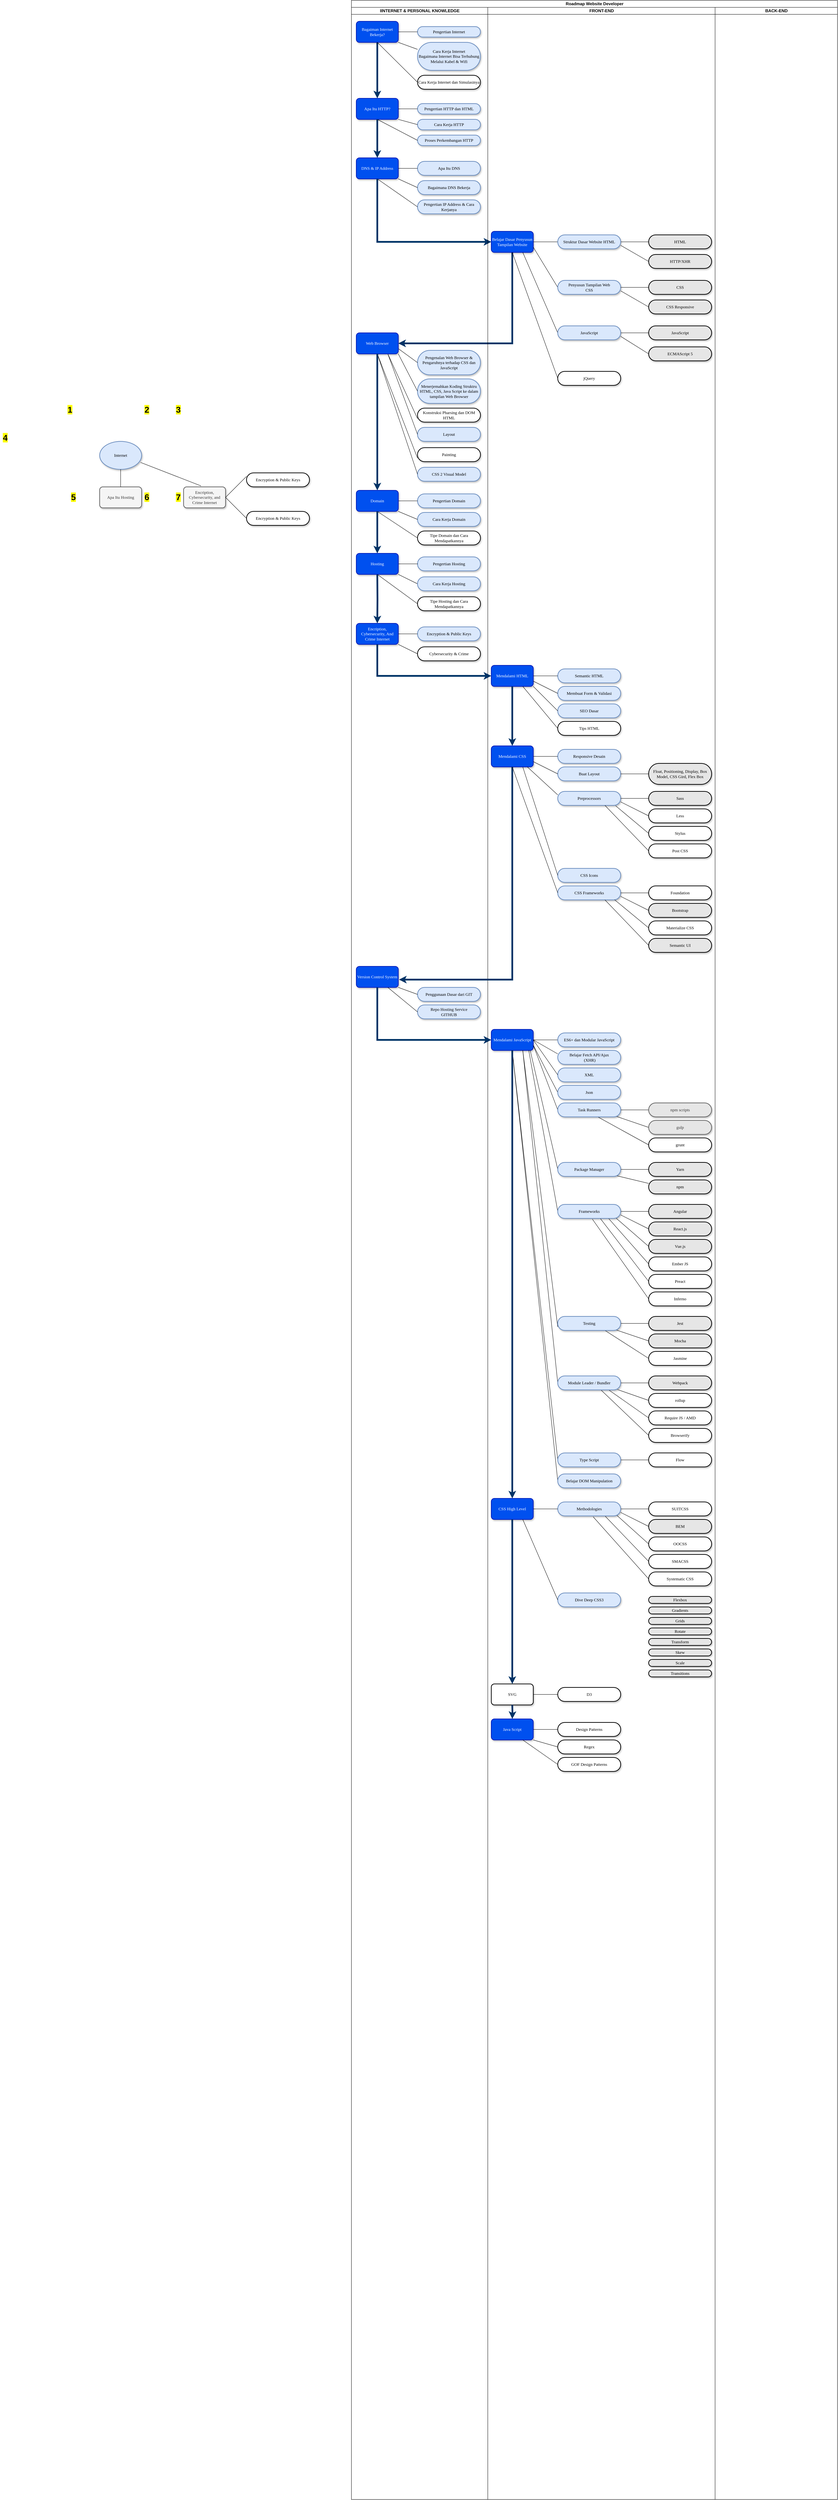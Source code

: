 <mxfile version="13.7.5" type="github">
  <diagram name="Road Map Website Developer" id="ad52d381-51e7-2e0d-a935-2d0ddd2fd229">
    <mxGraphModel dx="1543" dy="2446" grid="1" gridSize="10" guides="1" tooltips="1" connect="1" arrows="1" fold="1" page="1" pageScale="1" pageWidth="1100" pageHeight="850" background="#ffffff" math="0" shadow="0">
      <root>
        <mxCell id="0" />
        <mxCell id="1" parent="0" />
        <mxCell id="smbsbleAU1Tu5D1hDWez-1" value="&lt;span&gt;Pengertian Internet&lt;/span&gt;" style="whiteSpace=wrap;html=1;rounded=1;shadow=1;comic=0;labelBackgroundColor=none;strokeWidth=2;fontFamily=Verdana;fontSize=12;align=center;arcSize=50;fillColor=#dae8fc;strokeColor=#6c8ebf;" vertex="1" parent="1">
          <mxGeometry x="1289" y="-1625" width="180" height="30" as="geometry" />
        </mxCell>
        <mxCell id="smbsbleAU1Tu5D1hDWez-2" value="Internet" style="ellipse;whiteSpace=wrap;html=1;rounded=1;shadow=1;comic=0;labelBackgroundColor=none;strokeWidth=2;fontFamily=Verdana;fontSize=12;align=center;fillColor=#dae8fc;strokeColor=#6c8ebf;" vertex="1" parent="1">
          <mxGeometry x="380" y="-440" width="120" height="80" as="geometry" />
        </mxCell>
        <mxCell id="smbsbleAU1Tu5D1hDWez-134" value="" style="edgeStyle=orthogonalEdgeStyle;rounded=0;orthogonalLoop=1;jettySize=auto;html=1;entryX=0.5;entryY=0;entryDx=0;entryDy=0;strokeWidth=5;strokeColor=#003366;" edge="1" parent="1" source="smbsbleAU1Tu5D1hDWez-3" target="smbsbleAU1Tu5D1hDWez-6">
          <mxGeometry relative="1" as="geometry">
            <mxPoint x="1174" y="-1500" as="targetPoint" />
          </mxGeometry>
        </mxCell>
        <mxCell id="smbsbleAU1Tu5D1hDWez-3" value="Bagaiman Internet Bekerja?" style="rounded=1;whiteSpace=wrap;html=1;shadow=1;comic=0;labelBackgroundColor=none;strokeWidth=2;fontFamily=Verdana;fontSize=12;align=center;fillColor=#0050ef;strokeColor=#001DBC;fontColor=#ffffff;" vertex="1" parent="1">
          <mxGeometry x="1114" y="-1640" width="120" height="60" as="geometry" />
        </mxCell>
        <mxCell id="smbsbleAU1Tu5D1hDWez-6" value="Apa Itu HTTP?" style="rounded=1;whiteSpace=wrap;html=1;shadow=1;comic=0;labelBackgroundColor=none;strokeWidth=2;fontFamily=Verdana;fontSize=12;align=center;fillColor=#0050ef;strokeColor=#001DBC;fontColor=#ffffff;" vertex="1" parent="1">
          <mxGeometry x="1114" y="-1420" width="120" height="60" as="geometry" />
        </mxCell>
        <mxCell id="smbsbleAU1Tu5D1hDWez-8" value="DNS &amp;amp; IP Address" style="rounded=1;whiteSpace=wrap;html=1;shadow=1;comic=0;labelBackgroundColor=none;strokeWidth=2;fontFamily=Verdana;fontSize=12;align=center;fillColor=#0050ef;strokeColor=#001DBC;fontColor=#ffffff;" vertex="1" parent="1">
          <mxGeometry x="1114" y="-1250" width="120" height="60" as="geometry" />
        </mxCell>
        <mxCell id="smbsbleAU1Tu5D1hDWez-10" value="Apa Itu Hosting" style="rounded=1;whiteSpace=wrap;html=1;shadow=1;comic=0;labelBackgroundColor=none;strokeWidth=2;fontFamily=Verdana;fontSize=12;align=center;fillColor=#f5f5f5;strokeColor=#666666;fontColor=#333333;" vertex="1" parent="1">
          <mxGeometry x="380" y="-310" width="120" height="60" as="geometry" />
        </mxCell>
        <mxCell id="smbsbleAU1Tu5D1hDWez-19" value="Cara Kerja Internet&lt;br&gt;Bagaimana Internet Bisa Terhubung Melalui Kabel &amp;amp; Wifi" style="whiteSpace=wrap;html=1;rounded=1;shadow=1;comic=0;labelBackgroundColor=none;strokeWidth=2;fontFamily=Verdana;fontSize=12;align=center;arcSize=50;fillColor=#dae8fc;strokeColor=#6c8ebf;" vertex="1" parent="1">
          <mxGeometry x="1289" y="-1580" width="180" height="80" as="geometry" />
        </mxCell>
        <mxCell id="smbsbleAU1Tu5D1hDWez-35" value="Encription, Cybersecurity, and Crime Internet" style="rounded=1;whiteSpace=wrap;html=1;shadow=1;comic=0;labelBackgroundColor=none;strokeWidth=2;fontFamily=Verdana;fontSize=12;align=center;fillColor=#f5f5f5;strokeColor=#666666;fontColor=#333333;" vertex="1" parent="1">
          <mxGeometry x="620" y="-310" width="120" height="60" as="geometry" />
        </mxCell>
        <mxCell id="smbsbleAU1Tu5D1hDWez-36" value="" style="endArrow=none;html=1;entryX=0.417;entryY=-0.045;entryDx=0;entryDy=0;exitX=0.976;exitY=0.752;exitDx=0;exitDy=0;exitPerimeter=0;entryPerimeter=0;" edge="1" parent="1" source="smbsbleAU1Tu5D1hDWez-2" target="smbsbleAU1Tu5D1hDWez-35">
          <mxGeometry width="50" height="50" relative="1" as="geometry">
            <mxPoint x="510" y="-390" as="sourcePoint" />
            <mxPoint x="690.0" y="-490" as="targetPoint" />
          </mxGeometry>
        </mxCell>
        <mxCell id="smbsbleAU1Tu5D1hDWez-37" value="" style="endArrow=none;html=1;entryX=0.5;entryY=0;entryDx=0;entryDy=0;exitX=0.5;exitY=1;exitDx=0;exitDy=0;" edge="1" parent="1" source="smbsbleAU1Tu5D1hDWez-2" target="smbsbleAU1Tu5D1hDWez-10">
          <mxGeometry width="50" height="50" relative="1" as="geometry">
            <mxPoint x="460.0" y="-340.0" as="sourcePoint" />
            <mxPoint x="632.92" y="-272.86" as="targetPoint" />
          </mxGeometry>
        </mxCell>
        <mxCell id="smbsbleAU1Tu5D1hDWez-39" value="Cara Kerja Internet dan Simulasinya" style="whiteSpace=wrap;html=1;rounded=1;shadow=1;comic=0;labelBackgroundColor=none;strokeWidth=2;fontFamily=Verdana;fontSize=12;align=center;arcSize=50;" vertex="1" parent="1">
          <mxGeometry x="1289" y="-1486" width="180" height="40" as="geometry" />
        </mxCell>
        <mxCell id="smbsbleAU1Tu5D1hDWez-41" value="" style="endArrow=none;html=1;entryX=1;entryY=0.5;entryDx=0;entryDy=0;exitX=0;exitY=0.5;exitDx=0;exitDy=0;" edge="1" parent="1" source="smbsbleAU1Tu5D1hDWez-1" target="smbsbleAU1Tu5D1hDWez-3">
          <mxGeometry width="50" height="50" relative="1" as="geometry">
            <mxPoint x="1050" y="-1630" as="sourcePoint" />
            <mxPoint x="890" y="-1450" as="targetPoint" />
          </mxGeometry>
        </mxCell>
        <mxCell id="smbsbleAU1Tu5D1hDWez-44" value="&lt;span&gt;Pengertian HTTP dan HTML&lt;/span&gt;" style="whiteSpace=wrap;html=1;rounded=1;shadow=1;comic=0;labelBackgroundColor=none;strokeWidth=2;fontFamily=Verdana;fontSize=12;align=center;arcSize=50;fillColor=#dae8fc;strokeColor=#6c8ebf;" vertex="1" parent="1">
          <mxGeometry x="1289" y="-1405" width="180" height="30" as="geometry" />
        </mxCell>
        <mxCell id="smbsbleAU1Tu5D1hDWez-45" value="&lt;span&gt;Cara Kerja HTTP&lt;/span&gt;" style="whiteSpace=wrap;html=1;rounded=1;shadow=1;comic=0;labelBackgroundColor=none;strokeWidth=2;fontFamily=Verdana;fontSize=12;align=center;arcSize=50;fillColor=#dae8fc;strokeColor=#6c8ebf;" vertex="1" parent="1">
          <mxGeometry x="1289" y="-1360" width="180" height="30" as="geometry" />
        </mxCell>
        <mxCell id="smbsbleAU1Tu5D1hDWez-51" value="&lt;span&gt;Proses Perkembangan HTTP&lt;/span&gt;" style="whiteSpace=wrap;html=1;rounded=1;shadow=1;comic=0;labelBackgroundColor=none;strokeWidth=2;fontFamily=Verdana;fontSize=12;align=center;arcSize=50;fillColor=#dae8fc;strokeColor=#6c8ebf;" vertex="1" parent="1">
          <mxGeometry x="1289" y="-1315" width="180" height="30" as="geometry" />
        </mxCell>
        <mxCell id="smbsbleAU1Tu5D1hDWez-57" value="&lt;span&gt;Pengenalan Web Browser &amp;amp; Pengaruhnya terhadap CSS dan JavaScript&lt;/span&gt;" style="whiteSpace=wrap;html=1;rounded=1;shadow=1;comic=0;labelBackgroundColor=none;strokeWidth=2;fontFamily=Verdana;fontSize=12;align=center;arcSize=50;fillColor=#dae8fc;strokeColor=#6c8ebf;" vertex="1" parent="1">
          <mxGeometry x="1289" y="-700" width="180" height="70" as="geometry" />
        </mxCell>
        <mxCell id="smbsbleAU1Tu5D1hDWez-58" value="&lt;span&gt;Menerjemahkan Koding Struktru HTML, CSS, Java Script ke dalam tampilan Web Browser&lt;/span&gt;" style="whiteSpace=wrap;html=1;rounded=1;shadow=1;comic=0;labelBackgroundColor=none;strokeWidth=2;fontFamily=Verdana;fontSize=12;align=center;arcSize=50;fillColor=#dae8fc;strokeColor=#6c8ebf;" vertex="1" parent="1">
          <mxGeometry x="1289" y="-618.5" width="180" height="70" as="geometry" />
        </mxCell>
        <mxCell id="smbsbleAU1Tu5D1hDWez-61" value="" style="endArrow=none;html=1;entryX=0;entryY=0.5;entryDx=0;entryDy=0;exitX=1;exitY=0.75;exitDx=0;exitDy=0;" edge="1" parent="1" source="smbsbleAU1Tu5D1hDWez-160" target="smbsbleAU1Tu5D1hDWez-57">
          <mxGeometry width="50" height="50" relative="1" as="geometry">
            <mxPoint x="670" y="-810" as="sourcePoint" />
            <mxPoint x="520" y="-730" as="targetPoint" />
          </mxGeometry>
        </mxCell>
        <mxCell id="smbsbleAU1Tu5D1hDWez-62" value="&lt;span&gt;Konstruksi Pharsing dan DOM HTML&lt;/span&gt;" style="whiteSpace=wrap;html=1;rounded=1;shadow=1;comic=0;labelBackgroundColor=none;strokeWidth=2;fontFamily=Verdana;fontSize=12;align=center;arcSize=50;" vertex="1" parent="1">
          <mxGeometry x="1289" y="-535" width="180" height="40" as="geometry" />
        </mxCell>
        <mxCell id="smbsbleAU1Tu5D1hDWez-63" value="&lt;span&gt;Layout&lt;/span&gt;" style="whiteSpace=wrap;html=1;rounded=1;shadow=1;comic=0;labelBackgroundColor=none;strokeWidth=2;fontFamily=Verdana;fontSize=12;align=center;arcSize=50;fillColor=#dae8fc;strokeColor=#6c8ebf;" vertex="1" parent="1">
          <mxGeometry x="1289" y="-480" width="180" height="40" as="geometry" />
        </mxCell>
        <mxCell id="smbsbleAU1Tu5D1hDWez-64" value="&lt;span&gt;Painting&lt;/span&gt;" style="whiteSpace=wrap;html=1;rounded=1;shadow=1;comic=0;labelBackgroundColor=none;strokeWidth=2;fontFamily=Verdana;fontSize=12;align=center;arcSize=50;" vertex="1" parent="1">
          <mxGeometry x="1289" y="-422" width="180" height="40" as="geometry" />
        </mxCell>
        <mxCell id="smbsbleAU1Tu5D1hDWez-67" value="&lt;span&gt;CSS 2 Visual Model&lt;/span&gt;" style="whiteSpace=wrap;html=1;rounded=1;shadow=1;comic=0;labelBackgroundColor=none;strokeWidth=2;fontFamily=Verdana;fontSize=12;align=center;arcSize=50;fillColor=#dae8fc;strokeColor=#6c8ebf;" vertex="1" parent="1">
          <mxGeometry x="1289" y="-366" width="180" height="40" as="geometry" />
        </mxCell>
        <mxCell id="smbsbleAU1Tu5D1hDWez-70" value="" style="endArrow=none;html=1;entryX=0;entryY=0.5;entryDx=0;entryDy=0;exitX=1;exitY=1;exitDx=0;exitDy=0;" edge="1" parent="1" source="smbsbleAU1Tu5D1hDWez-160" target="smbsbleAU1Tu5D1hDWez-58">
          <mxGeometry width="50" height="50" relative="1" as="geometry">
            <mxPoint x="1234" y="-670" as="sourcePoint" />
            <mxPoint x="690" y="-950" as="targetPoint" />
          </mxGeometry>
        </mxCell>
        <mxCell id="smbsbleAU1Tu5D1hDWez-71" value="" style="endArrow=none;html=1;entryX=0;entryY=0.75;entryDx=0;entryDy=0;exitX=0.75;exitY=1;exitDx=0;exitDy=0;" edge="1" parent="1" source="smbsbleAU1Tu5D1hDWez-160" target="smbsbleAU1Tu5D1hDWez-62">
          <mxGeometry width="50" height="50" relative="1" as="geometry">
            <mxPoint x="720" y="-670" as="sourcePoint" />
            <mxPoint x="820" y="-860" as="targetPoint" />
          </mxGeometry>
        </mxCell>
        <mxCell id="smbsbleAU1Tu5D1hDWez-72" value="" style="endArrow=none;html=1;entryX=0;entryY=0.5;entryDx=0;entryDy=0;exitX=0.75;exitY=1;exitDx=0;exitDy=0;" edge="1" parent="1" source="smbsbleAU1Tu5D1hDWez-160" target="smbsbleAU1Tu5D1hDWez-63">
          <mxGeometry width="50" height="50" relative="1" as="geometry">
            <mxPoint x="750" y="-670" as="sourcePoint" />
            <mxPoint x="850" y="-815" as="targetPoint" />
          </mxGeometry>
        </mxCell>
        <mxCell id="smbsbleAU1Tu5D1hDWez-73" value="" style="endArrow=none;html=1;entryX=0;entryY=0.75;entryDx=0;entryDy=0;exitX=0.5;exitY=1;exitDx=0;exitDy=0;" edge="1" parent="1" source="smbsbleAU1Tu5D1hDWez-160" target="smbsbleAU1Tu5D1hDWez-64">
          <mxGeometry width="50" height="50" relative="1" as="geometry">
            <mxPoint x="750" y="-670" as="sourcePoint" />
            <mxPoint x="900" y="-750" as="targetPoint" />
          </mxGeometry>
        </mxCell>
        <mxCell id="smbsbleAU1Tu5D1hDWez-75" value="" style="endArrow=none;html=1;entryX=0;entryY=0.5;entryDx=0;entryDy=0;exitX=0.5;exitY=1;exitDx=0;exitDy=0;" edge="1" parent="1" source="smbsbleAU1Tu5D1hDWez-160" target="smbsbleAU1Tu5D1hDWez-67">
          <mxGeometry width="50" height="50" relative="1" as="geometry">
            <mxPoint x="750" y="-640" as="sourcePoint" />
            <mxPoint x="860" y="-690" as="targetPoint" />
          </mxGeometry>
        </mxCell>
        <mxCell id="smbsbleAU1Tu5D1hDWez-76" value="Apa Itu DNS" style="whiteSpace=wrap;html=1;rounded=1;shadow=1;comic=0;labelBackgroundColor=none;strokeWidth=2;fontFamily=Verdana;fontSize=12;align=center;arcSize=50;fillColor=#dae8fc;strokeColor=#6c8ebf;" vertex="1" parent="1">
          <mxGeometry x="1289" y="-1240" width="180" height="40" as="geometry" />
        </mxCell>
        <mxCell id="smbsbleAU1Tu5D1hDWez-77" value="Bagaimana DNS Bekerja" style="whiteSpace=wrap;html=1;rounded=1;shadow=1;comic=0;labelBackgroundColor=none;strokeWidth=2;fontFamily=Verdana;fontSize=12;align=center;arcSize=50;fillColor=#dae8fc;strokeColor=#6c8ebf;" vertex="1" parent="1">
          <mxGeometry x="1289" y="-1185" width="180" height="40" as="geometry" />
        </mxCell>
        <mxCell id="smbsbleAU1Tu5D1hDWez-78" value="Pengertian IP Address &amp;amp; Cara Kerjanya" style="whiteSpace=wrap;html=1;rounded=1;shadow=1;comic=0;labelBackgroundColor=none;strokeWidth=2;fontFamily=Verdana;fontSize=12;align=center;arcSize=50;fillColor=#dae8fc;strokeColor=#6c8ebf;" vertex="1" parent="1">
          <mxGeometry x="1289" y="-1130" width="180" height="40" as="geometry" />
        </mxCell>
        <mxCell id="smbsbleAU1Tu5D1hDWez-84" value="Pengertian Domain" style="whiteSpace=wrap;html=1;rounded=1;shadow=1;comic=0;labelBackgroundColor=none;strokeWidth=2;fontFamily=Verdana;fontSize=12;align=center;arcSize=50;fillColor=#dae8fc;strokeColor=#6c8ebf;" vertex="1" parent="1">
          <mxGeometry x="1289" y="-290" width="180" height="40" as="geometry" />
        </mxCell>
        <mxCell id="smbsbleAU1Tu5D1hDWez-85" value="Cara Kerja Domain" style="whiteSpace=wrap;html=1;rounded=1;shadow=1;comic=0;labelBackgroundColor=none;strokeWidth=2;fontFamily=Verdana;fontSize=12;align=center;arcSize=50;fillColor=#dae8fc;strokeColor=#6c8ebf;" vertex="1" parent="1">
          <mxGeometry x="1289" y="-237" width="180" height="40" as="geometry" />
        </mxCell>
        <mxCell id="smbsbleAU1Tu5D1hDWez-86" value="Tipe Domain dan Cara Mendapatkannya" style="whiteSpace=wrap;html=1;rounded=1;shadow=1;comic=0;labelBackgroundColor=none;strokeWidth=2;fontFamily=Verdana;fontSize=12;align=center;arcSize=50;" vertex="1" parent="1">
          <mxGeometry x="1289" y="-184" width="180" height="40" as="geometry" />
        </mxCell>
        <mxCell id="smbsbleAU1Tu5D1hDWez-87" value="" style="endArrow=none;html=1;exitX=1;exitY=0.5;exitDx=0;exitDy=0;entryX=0;entryY=0.5;entryDx=0;entryDy=0;" edge="1" parent="1" source="smbsbleAU1Tu5D1hDWez-162" target="smbsbleAU1Tu5D1hDWez-84">
          <mxGeometry width="50" height="50" relative="1" as="geometry">
            <mxPoint x="120" y="-550" as="sourcePoint" />
            <mxPoint x="130" y="-460" as="targetPoint" />
          </mxGeometry>
        </mxCell>
        <mxCell id="smbsbleAU1Tu5D1hDWez-88" value="" style="endArrow=none;html=1;exitX=1;exitY=1;exitDx=0;exitDy=0;entryX=0;entryY=0.5;entryDx=0;entryDy=0;" edge="1" parent="1" source="smbsbleAU1Tu5D1hDWez-162" target="smbsbleAU1Tu5D1hDWez-85">
          <mxGeometry width="50" height="50" relative="1" as="geometry">
            <mxPoint x="180" y="-430" as="sourcePoint" />
            <mxPoint x="90" y="-400" as="targetPoint" />
          </mxGeometry>
        </mxCell>
        <mxCell id="smbsbleAU1Tu5D1hDWez-89" style="edgeStyle=orthogonalEdgeStyle;rounded=0;orthogonalLoop=1;jettySize=auto;html=1;exitX=0.5;exitY=1;exitDx=0;exitDy=0;" edge="1" parent="1" source="smbsbleAU1Tu5D1hDWez-78" target="smbsbleAU1Tu5D1hDWez-78">
          <mxGeometry relative="1" as="geometry" />
        </mxCell>
        <mxCell id="smbsbleAU1Tu5D1hDWez-90" value="" style="endArrow=none;html=1;exitX=0.5;exitY=1;exitDx=0;exitDy=0;entryX=0;entryY=0.5;entryDx=0;entryDy=0;" edge="1" parent="1" source="smbsbleAU1Tu5D1hDWez-162" target="smbsbleAU1Tu5D1hDWez-86">
          <mxGeometry width="50" height="50" relative="1" as="geometry">
            <mxPoint x="210" y="-430" as="sourcePoint" />
            <mxPoint x="120" y="-330" as="targetPoint" />
          </mxGeometry>
        </mxCell>
        <mxCell id="smbsbleAU1Tu5D1hDWez-92" value="Pengertian Hosting" style="whiteSpace=wrap;html=1;rounded=1;shadow=1;comic=0;labelBackgroundColor=none;strokeWidth=2;fontFamily=Verdana;fontSize=12;align=center;arcSize=50;fillColor=#dae8fc;strokeColor=#6c8ebf;" vertex="1" parent="1">
          <mxGeometry x="1289" y="-110" width="180" height="40" as="geometry" />
        </mxCell>
        <mxCell id="smbsbleAU1Tu5D1hDWez-103" value="Encryption &amp;amp; Public Keys" style="whiteSpace=wrap;html=1;rounded=1;shadow=1;comic=0;labelBackgroundColor=none;strokeWidth=2;fontFamily=Verdana;fontSize=12;align=center;arcSize=50;" vertex="1" parent="1">
          <mxGeometry x="800" y="-350" width="180" height="40" as="geometry" />
        </mxCell>
        <mxCell id="smbsbleAU1Tu5D1hDWez-104" value="Encryption &amp;amp; Public Keys" style="whiteSpace=wrap;html=1;rounded=1;shadow=1;comic=0;labelBackgroundColor=none;strokeWidth=2;fontFamily=Verdana;fontSize=12;align=center;arcSize=50;" vertex="1" parent="1">
          <mxGeometry x="800" y="-240" width="180" height="40" as="geometry" />
        </mxCell>
        <mxCell id="smbsbleAU1Tu5D1hDWez-105" value="" style="endArrow=none;html=1;entryX=0;entryY=0.25;entryDx=0;entryDy=0;exitX=1;exitY=0.5;exitDx=0;exitDy=0;" edge="1" parent="1" source="smbsbleAU1Tu5D1hDWez-35" target="smbsbleAU1Tu5D1hDWez-103">
          <mxGeometry width="50" height="50" relative="1" as="geometry">
            <mxPoint x="750" y="-505" as="sourcePoint" />
            <mxPoint x="860" y="-510" as="targetPoint" />
          </mxGeometry>
        </mxCell>
        <mxCell id="smbsbleAU1Tu5D1hDWez-106" value="" style="endArrow=none;html=1;entryX=0;entryY=0.5;entryDx=0;entryDy=0;exitX=1;exitY=0.5;exitDx=0;exitDy=0;" edge="1" parent="1" source="smbsbleAU1Tu5D1hDWez-35" target="smbsbleAU1Tu5D1hDWez-104">
          <mxGeometry width="50" height="50" relative="1" as="geometry">
            <mxPoint x="750" y="-270" as="sourcePoint" />
            <mxPoint x="810" y="-330" as="targetPoint" />
          </mxGeometry>
        </mxCell>
        <mxCell id="smbsbleAU1Tu5D1hDWez-113" value="&lt;b&gt;&lt;font style=&quot;background-color: rgb(255 , 255 , 0) ; font-size: 24px&quot;&gt;1&lt;/font&gt;&lt;/b&gt;" style="text;html=1;strokeColor=none;fillColor=none;align=center;verticalAlign=middle;whiteSpace=wrap;rounded=0;" vertex="1" parent="1">
          <mxGeometry x="280" y="-540" width="30" height="20" as="geometry" />
        </mxCell>
        <mxCell id="smbsbleAU1Tu5D1hDWez-114" value="&lt;b&gt;&lt;font style=&quot;background-color: rgb(255 , 255 , 0) ; font-size: 24px&quot;&gt;2&lt;/font&gt;&lt;/b&gt;" style="text;html=1;strokeColor=none;fillColor=none;align=center;verticalAlign=middle;whiteSpace=wrap;rounded=0;" vertex="1" parent="1">
          <mxGeometry x="500" y="-540" width="30" height="20" as="geometry" />
        </mxCell>
        <mxCell id="smbsbleAU1Tu5D1hDWez-115" value="&lt;b&gt;&lt;font style=&quot;background-color: rgb(255 , 255 , 0) ; font-size: 24px&quot;&gt;3&lt;/font&gt;&lt;/b&gt;" style="text;html=1;strokeColor=none;fillColor=none;align=center;verticalAlign=middle;whiteSpace=wrap;rounded=0;" vertex="1" parent="1">
          <mxGeometry x="590" y="-540" width="30" height="20" as="geometry" />
        </mxCell>
        <mxCell id="smbsbleAU1Tu5D1hDWez-116" value="&lt;b&gt;&lt;font style=&quot;background-color: rgb(255 , 255 , 0) ; font-size: 24px&quot;&gt;4&lt;/font&gt;&lt;/b&gt;" style="text;html=1;strokeColor=none;fillColor=none;align=center;verticalAlign=middle;whiteSpace=wrap;rounded=0;" vertex="1" parent="1">
          <mxGeometry x="95" y="-460" width="30" height="20" as="geometry" />
        </mxCell>
        <mxCell id="smbsbleAU1Tu5D1hDWez-117" value="&lt;b&gt;&lt;font style=&quot;background-color: rgb(255 , 255 , 0) ; font-size: 24px&quot;&gt;5&lt;/font&gt;&lt;/b&gt;" style="text;html=1;strokeColor=none;fillColor=none;align=center;verticalAlign=middle;whiteSpace=wrap;rounded=0;" vertex="1" parent="1">
          <mxGeometry x="290" y="-290" width="30" height="20" as="geometry" />
        </mxCell>
        <mxCell id="smbsbleAU1Tu5D1hDWez-120" value="&lt;b&gt;&lt;font style=&quot;background-color: rgb(255 , 255 , 0) ; font-size: 24px&quot;&gt;6&lt;/font&gt;&lt;/b&gt;" style="text;html=1;strokeColor=none;fillColor=none;align=center;verticalAlign=middle;whiteSpace=wrap;rounded=0;" vertex="1" parent="1">
          <mxGeometry x="500" y="-290" width="30" height="20" as="geometry" />
        </mxCell>
        <mxCell id="smbsbleAU1Tu5D1hDWez-121" value="&lt;b&gt;&lt;font style=&quot;background-color: rgb(255 , 255 , 0) ; font-size: 24px&quot;&gt;7&lt;/font&gt;&lt;/b&gt;" style="text;html=1;strokeColor=none;fillColor=none;align=center;verticalAlign=middle;whiteSpace=wrap;rounded=0;" vertex="1" parent="1">
          <mxGeometry x="590" y="-290" width="30" height="20" as="geometry" />
        </mxCell>
        <mxCell id="smbsbleAU1Tu5D1hDWez-129" value="" style="endArrow=none;html=1;entryX=1;entryY=1;entryDx=0;entryDy=0;exitX=0;exitY=0.25;exitDx=0;exitDy=0;" edge="1" parent="1" source="smbsbleAU1Tu5D1hDWez-19" target="smbsbleAU1Tu5D1hDWez-3">
          <mxGeometry width="50" height="50" relative="1" as="geometry">
            <mxPoint x="1299" y="-1600" as="sourcePoint" />
            <mxPoint x="1244" y="-1600" as="targetPoint" />
          </mxGeometry>
        </mxCell>
        <mxCell id="smbsbleAU1Tu5D1hDWez-130" value="" style="endArrow=none;html=1;entryX=0.5;entryY=1;entryDx=0;entryDy=0;exitX=0;exitY=0.5;exitDx=0;exitDy=0;" edge="1" parent="1" source="smbsbleAU1Tu5D1hDWez-39" target="smbsbleAU1Tu5D1hDWez-3">
          <mxGeometry width="50" height="50" relative="1" as="geometry">
            <mxPoint x="1299" y="-1540" as="sourcePoint" />
            <mxPoint x="1244" y="-1570" as="targetPoint" />
          </mxGeometry>
        </mxCell>
        <mxCell id="smbsbleAU1Tu5D1hDWez-135" value="" style="endArrow=none;html=1;entryX=1;entryY=0.5;entryDx=0;entryDy=0;exitX=0;exitY=0.5;exitDx=0;exitDy=0;" edge="1" parent="1" source="smbsbleAU1Tu5D1hDWez-44" target="smbsbleAU1Tu5D1hDWez-6">
          <mxGeometry width="50" height="50" relative="1" as="geometry">
            <mxPoint x="1299" y="-1490" as="sourcePoint" />
            <mxPoint x="1184" y="-1630" as="targetPoint" />
          </mxGeometry>
        </mxCell>
        <mxCell id="smbsbleAU1Tu5D1hDWez-136" value="" style="endArrow=none;html=1;entryX=1;entryY=1;entryDx=0;entryDy=0;exitX=0;exitY=0.5;exitDx=0;exitDy=0;" edge="1" parent="1" source="smbsbleAU1Tu5D1hDWez-45" target="smbsbleAU1Tu5D1hDWez-6">
          <mxGeometry width="50" height="50" relative="1" as="geometry">
            <mxPoint x="1299" y="-1380" as="sourcePoint" />
            <mxPoint x="1244" y="-1380" as="targetPoint" />
          </mxGeometry>
        </mxCell>
        <mxCell id="smbsbleAU1Tu5D1hDWez-137" value="" style="endArrow=none;html=1;entryX=0.5;entryY=1;entryDx=0;entryDy=0;exitX=0;exitY=0.5;exitDx=0;exitDy=0;" edge="1" parent="1" source="smbsbleAU1Tu5D1hDWez-51" target="smbsbleAU1Tu5D1hDWez-6">
          <mxGeometry width="50" height="50" relative="1" as="geometry">
            <mxPoint x="1299" y="-1325" as="sourcePoint" />
            <mxPoint x="1244" y="-1350" as="targetPoint" />
          </mxGeometry>
        </mxCell>
        <mxCell id="smbsbleAU1Tu5D1hDWez-138" value="" style="edgeStyle=orthogonalEdgeStyle;rounded=0;orthogonalLoop=1;jettySize=auto;html=1;strokeWidth=5;strokeColor=#003366;exitX=0.5;exitY=1;exitDx=0;exitDy=0;entryX=0.5;entryY=0;entryDx=0;entryDy=0;" edge="1" parent="1" source="smbsbleAU1Tu5D1hDWez-6" target="smbsbleAU1Tu5D1hDWez-8">
          <mxGeometry relative="1" as="geometry">
            <mxPoint x="1110" y="-1230" as="sourcePoint" />
            <mxPoint x="1140" y="-1180" as="targetPoint" />
          </mxGeometry>
        </mxCell>
        <mxCell id="smbsbleAU1Tu5D1hDWez-140" value="" style="endArrow=none;html=1;entryX=1;entryY=0.5;entryDx=0;entryDy=0;exitX=0;exitY=0.5;exitDx=0;exitDy=0;" edge="1" parent="1" source="smbsbleAU1Tu5D1hDWez-76" target="smbsbleAU1Tu5D1hDWez-8">
          <mxGeometry width="50" height="50" relative="1" as="geometry">
            <mxPoint x="1335" y="-1177.5" as="sourcePoint" />
            <mxPoint x="1220" y="-1262.5" as="targetPoint" />
          </mxGeometry>
        </mxCell>
        <mxCell id="smbsbleAU1Tu5D1hDWez-141" value="" style="endArrow=none;html=1;entryX=1;entryY=1;entryDx=0;entryDy=0;exitX=0;exitY=0.5;exitDx=0;exitDy=0;" edge="1" parent="1" source="smbsbleAU1Tu5D1hDWez-77" target="smbsbleAU1Tu5D1hDWez-8">
          <mxGeometry width="50" height="50" relative="1" as="geometry">
            <mxPoint x="1299" y="-1210" as="sourcePoint" />
            <mxPoint x="1244" y="-1210" as="targetPoint" />
          </mxGeometry>
        </mxCell>
        <mxCell id="smbsbleAU1Tu5D1hDWez-142" value="" style="endArrow=none;html=1;entryX=0.5;entryY=1;entryDx=0;entryDy=0;exitX=0;exitY=0.5;exitDx=0;exitDy=0;" edge="1" parent="1" source="smbsbleAU1Tu5D1hDWez-78" target="smbsbleAU1Tu5D1hDWez-8">
          <mxGeometry width="50" height="50" relative="1" as="geometry">
            <mxPoint x="1299" y="-1140" as="sourcePoint" />
            <mxPoint x="1244" y="-1180" as="targetPoint" />
          </mxGeometry>
        </mxCell>
        <mxCell id="smbsbleAU1Tu5D1hDWez-146" value="" style="edgeStyle=orthogonalEdgeStyle;rounded=0;orthogonalLoop=1;jettySize=auto;html=1;strokeWidth=5;strokeColor=#003366;exitX=0.5;exitY=1;exitDx=0;exitDy=0;entryX=0;entryY=0.5;entryDx=0;entryDy=0;" edge="1" parent="1" source="smbsbleAU1Tu5D1hDWez-8" target="smbsbleAU1Tu5D1hDWez-144">
          <mxGeometry relative="1" as="geometry">
            <mxPoint x="1180" y="-1070" as="sourcePoint" />
            <mxPoint x="1180" y="-920" as="targetPoint" />
          </mxGeometry>
        </mxCell>
        <mxCell id="smbsbleAU1Tu5D1hDWez-171" value="" style="endArrow=none;html=1;exitX=1;exitY=0.5;exitDx=0;exitDy=0;" edge="1" parent="1" source="smbsbleAU1Tu5D1hDWez-166">
          <mxGeometry width="50" height="50" relative="1" as="geometry">
            <mxPoint x="1184" y="-260" as="sourcePoint" />
            <mxPoint x="1290" y="-90" as="targetPoint" />
          </mxGeometry>
        </mxCell>
        <mxCell id="smbsbleAU1Tu5D1hDWez-184" value="Mendalami HTML" style="rounded=1;whiteSpace=wrap;html=1;shadow=1;comic=0;labelBackgroundColor=none;strokeWidth=2;fontFamily=Verdana;fontSize=12;align=center;fillColor=#0050ef;strokeColor=#001DBC;fontColor=#ffffff;" vertex="1" parent="1">
          <mxGeometry x="1500" y="200" width="120" height="60" as="geometry" />
        </mxCell>
        <mxCell id="smbsbleAU1Tu5D1hDWez-124" value="Roadmap Website Developer" style="swimlane;html=1;childLayout=stackLayout;resizeParent=1;resizeParentMax=0;startSize=20;" vertex="1" parent="1">
          <mxGeometry x="1100" y="-1700" width="1390" height="7140" as="geometry">
            <mxRectangle x="1100" y="-1700" width="200" height="20" as="alternateBounds" />
          </mxGeometry>
        </mxCell>
        <mxCell id="smbsbleAU1Tu5D1hDWez-161" value="" style="edgeStyle=orthogonalEdgeStyle;rounded=0;orthogonalLoop=1;jettySize=auto;html=1;strokeWidth=5;strokeColor=#003366;exitX=0.5;exitY=1;exitDx=0;exitDy=0;entryX=1;entryY=0.5;entryDx=0;entryDy=0;" edge="1" parent="smbsbleAU1Tu5D1hDWez-124" source="smbsbleAU1Tu5D1hDWez-144" target="smbsbleAU1Tu5D1hDWez-160">
          <mxGeometry relative="1" as="geometry">
            <mxPoint x="84" y="480" as="sourcePoint" />
            <mxPoint x="410" y="700.0" as="targetPoint" />
          </mxGeometry>
        </mxCell>
        <mxCell id="smbsbleAU1Tu5D1hDWez-125" value="IINTERNET &amp;amp; PERSONAL KNOWLEDGE" style="swimlane;html=1;startSize=20;" vertex="1" parent="smbsbleAU1Tu5D1hDWez-124">
          <mxGeometry y="20" width="390" height="7120" as="geometry" />
        </mxCell>
        <mxCell id="smbsbleAU1Tu5D1hDWez-902" value="Version Control System" style="rounded=1;whiteSpace=wrap;html=1;shadow=1;comic=0;labelBackgroundColor=none;strokeWidth=2;fontFamily=Verdana;fontSize=12;align=center;fillColor=#0050ef;strokeColor=#001DBC;fontColor=#ffffff;" vertex="1" parent="smbsbleAU1Tu5D1hDWez-125">
          <mxGeometry x="14" y="2740" width="120" height="60" as="geometry" />
        </mxCell>
        <mxCell id="smbsbleAU1Tu5D1hDWez-178" value="Encription, Cybersecurity, And Crime Internet" style="rounded=1;whiteSpace=wrap;html=1;shadow=1;comic=0;labelBackgroundColor=none;strokeWidth=2;fontFamily=Verdana;fontSize=12;align=center;fillColor=#0050ef;strokeColor=#001DBC;fontColor=#ffffff;" vertex="1" parent="smbsbleAU1Tu5D1hDWez-125">
          <mxGeometry x="14" y="1760" width="120" height="60" as="geometry" />
        </mxCell>
        <mxCell id="smbsbleAU1Tu5D1hDWez-160" value="Web Browser" style="rounded=1;whiteSpace=wrap;html=1;shadow=1;comic=0;labelBackgroundColor=none;strokeWidth=2;fontFamily=Verdana;fontSize=12;align=center;fillColor=#0050ef;strokeColor=#001DBC;fontColor=#ffffff;" vertex="1" parent="smbsbleAU1Tu5D1hDWez-125">
          <mxGeometry x="14" y="930" width="120" height="60" as="geometry" />
        </mxCell>
        <mxCell id="smbsbleAU1Tu5D1hDWez-165" value="" style="edgeStyle=orthogonalEdgeStyle;rounded=0;orthogonalLoop=1;jettySize=auto;html=1;strokeWidth=5;strokeColor=#003366;exitX=0.5;exitY=1;exitDx=0;exitDy=0;entryX=0.5;entryY=0;entryDx=0;entryDy=0;" edge="1" parent="smbsbleAU1Tu5D1hDWez-125" source="smbsbleAU1Tu5D1hDWez-160" target="smbsbleAU1Tu5D1hDWez-162">
          <mxGeometry relative="1" as="geometry">
            <mxPoint x="406" y="1170" as="sourcePoint" />
            <mxPoint x="80" y="1430" as="targetPoint" />
          </mxGeometry>
        </mxCell>
        <mxCell id="smbsbleAU1Tu5D1hDWez-162" value="Domain" style="rounded=1;whiteSpace=wrap;html=1;shadow=1;comic=0;labelBackgroundColor=none;strokeWidth=2;fontFamily=Verdana;fontSize=12;align=center;fillColor=#0050ef;strokeColor=#001DBC;fontColor=#ffffff;" vertex="1" parent="smbsbleAU1Tu5D1hDWez-125">
          <mxGeometry x="14" y="1380" width="120" height="60" as="geometry" />
        </mxCell>
        <mxCell id="smbsbleAU1Tu5D1hDWez-170" value="" style="edgeStyle=orthogonalEdgeStyle;rounded=0;orthogonalLoop=1;jettySize=auto;html=1;strokeWidth=5;strokeColor=#003366;exitX=0.5;exitY=1;exitDx=0;exitDy=0;entryX=0.5;entryY=0;entryDx=0;entryDy=0;" edge="1" parent="smbsbleAU1Tu5D1hDWez-125" source="smbsbleAU1Tu5D1hDWez-162" target="smbsbleAU1Tu5D1hDWez-166">
          <mxGeometry relative="1" as="geometry">
            <mxPoint x="110" y="1230.0" as="sourcePoint" />
            <mxPoint x="50" y="1590" as="targetPoint" />
          </mxGeometry>
        </mxCell>
        <mxCell id="smbsbleAU1Tu5D1hDWez-166" value="Hosting" style="rounded=1;whiteSpace=wrap;html=1;shadow=1;comic=0;labelBackgroundColor=none;strokeWidth=2;fontFamily=Verdana;fontSize=12;align=center;fillColor=#0050ef;strokeColor=#001DBC;fontColor=#ffffff;" vertex="1" parent="smbsbleAU1Tu5D1hDWez-125">
          <mxGeometry x="14" y="1560" width="120" height="60" as="geometry" />
        </mxCell>
        <mxCell id="smbsbleAU1Tu5D1hDWez-172" value="" style="endArrow=none;html=1;exitX=1;exitY=1;exitDx=0;exitDy=0;entryX=0;entryY=0.5;entryDx=0;entryDy=0;" edge="1" parent="smbsbleAU1Tu5D1hDWez-125" source="smbsbleAU1Tu5D1hDWez-166" target="smbsbleAU1Tu5D1hDWez-168">
          <mxGeometry width="50" height="50" relative="1" as="geometry">
            <mxPoint x="144" y="1600" as="sourcePoint" />
            <mxPoint x="200" y="1600" as="targetPoint" />
          </mxGeometry>
        </mxCell>
        <mxCell id="smbsbleAU1Tu5D1hDWez-173" value="" style="endArrow=none;html=1;exitX=0.5;exitY=1;exitDx=0;exitDy=0;entryX=0;entryY=0.5;entryDx=0;entryDy=0;" edge="1" parent="smbsbleAU1Tu5D1hDWez-125" source="smbsbleAU1Tu5D1hDWez-166" target="smbsbleAU1Tu5D1hDWez-169">
          <mxGeometry width="50" height="50" relative="1" as="geometry">
            <mxPoint x="144" y="1630.0" as="sourcePoint" />
            <mxPoint x="199" y="1660" as="targetPoint" />
          </mxGeometry>
        </mxCell>
        <mxCell id="smbsbleAU1Tu5D1hDWez-180" value="Cybersecurity &amp;amp; Crime" style="whiteSpace=wrap;html=1;rounded=1;shadow=1;comic=0;labelBackgroundColor=none;strokeWidth=2;fontFamily=Verdana;fontSize=12;align=center;arcSize=50;" vertex="1" parent="smbsbleAU1Tu5D1hDWez-125">
          <mxGeometry x="189" y="1827" width="180" height="40" as="geometry" />
        </mxCell>
        <mxCell id="smbsbleAU1Tu5D1hDWez-179" value="Encryption &amp;amp; Public Keys" style="whiteSpace=wrap;html=1;rounded=1;shadow=1;comic=0;labelBackgroundColor=none;strokeWidth=2;fontFamily=Verdana;fontSize=12;align=center;arcSize=50;fillColor=#dae8fc;strokeColor=#6c8ebf;" vertex="1" parent="smbsbleAU1Tu5D1hDWez-125">
          <mxGeometry x="189" y="1770" width="180" height="40" as="geometry" />
        </mxCell>
        <mxCell id="smbsbleAU1Tu5D1hDWez-168" value="Cara Kerja Hosting" style="whiteSpace=wrap;html=1;rounded=1;shadow=1;comic=0;labelBackgroundColor=none;strokeWidth=2;fontFamily=Verdana;fontSize=12;align=center;arcSize=50;fillColor=#dae8fc;strokeColor=#6c8ebf;" vertex="1" parent="smbsbleAU1Tu5D1hDWez-125">
          <mxGeometry x="189" y="1627" width="180" height="40" as="geometry" />
        </mxCell>
        <mxCell id="smbsbleAU1Tu5D1hDWez-169" value="Tipe Hosting dan Cara Mendapatkannya" style="whiteSpace=wrap;html=1;rounded=1;shadow=1;comic=0;labelBackgroundColor=none;strokeWidth=2;fontFamily=Verdana;fontSize=12;align=center;arcSize=50;" vertex="1" parent="smbsbleAU1Tu5D1hDWez-125">
          <mxGeometry x="189" y="1684" width="180" height="40" as="geometry" />
        </mxCell>
        <mxCell id="smbsbleAU1Tu5D1hDWez-182" value="" style="endArrow=none;html=1;exitX=1;exitY=0.5;exitDx=0;exitDy=0;entryX=0;entryY=0.5;entryDx=0;entryDy=0;" edge="1" parent="smbsbleAU1Tu5D1hDWez-125" source="smbsbleAU1Tu5D1hDWez-178" target="smbsbleAU1Tu5D1hDWez-179">
          <mxGeometry width="50" height="50" relative="1" as="geometry">
            <mxPoint x="84" y="1630" as="sourcePoint" />
            <mxPoint x="199" y="1714" as="targetPoint" />
          </mxGeometry>
        </mxCell>
        <mxCell id="smbsbleAU1Tu5D1hDWez-183" value="" style="endArrow=none;html=1;exitX=1;exitY=1;exitDx=0;exitDy=0;entryX=0;entryY=0.5;entryDx=0;entryDy=0;" edge="1" parent="smbsbleAU1Tu5D1hDWez-125" source="smbsbleAU1Tu5D1hDWez-178" target="smbsbleAU1Tu5D1hDWez-180">
          <mxGeometry width="50" height="50" relative="1" as="geometry">
            <mxPoint x="144" y="1800" as="sourcePoint" />
            <mxPoint x="199" y="1800" as="targetPoint" />
          </mxGeometry>
        </mxCell>
        <mxCell id="smbsbleAU1Tu5D1hDWez-236" value="" style="edgeStyle=orthogonalEdgeStyle;rounded=0;orthogonalLoop=1;jettySize=auto;html=1;strokeWidth=5;strokeColor=#003366;entryX=0.5;entryY=0;entryDx=0;entryDy=0;" edge="1" parent="smbsbleAU1Tu5D1hDWez-125" target="smbsbleAU1Tu5D1hDWez-178">
          <mxGeometry relative="1" as="geometry">
            <mxPoint x="74" y="1621" as="sourcePoint" />
            <mxPoint x="84" y="1570" as="targetPoint" />
          </mxGeometry>
        </mxCell>
        <mxCell id="smbsbleAU1Tu5D1hDWez-904" value="Penggunaan Dasar dari GIT" style="whiteSpace=wrap;html=1;rounded=1;shadow=1;comic=0;labelBackgroundColor=none;strokeWidth=2;fontFamily=Verdana;fontSize=12;align=center;arcSize=50;fillColor=#dae8fc;strokeColor=#6c8ebf;" vertex="1" parent="smbsbleAU1Tu5D1hDWez-125">
          <mxGeometry x="189" y="2800" width="180" height="40" as="geometry" />
        </mxCell>
        <mxCell id="smbsbleAU1Tu5D1hDWez-905" value="" style="endArrow=none;html=1;exitX=0;exitY=0.5;exitDx=0;exitDy=0;entryX=1;entryY=1;entryDx=0;entryDy=0;" edge="1" parent="smbsbleAU1Tu5D1hDWez-125" source="smbsbleAU1Tu5D1hDWez-904" target="smbsbleAU1Tu5D1hDWez-902">
          <mxGeometry width="50" height="50" relative="1" as="geometry">
            <mxPoint x="860" y="2690" as="sourcePoint" />
            <mxPoint x="735" y="2560" as="targetPoint" />
          </mxGeometry>
        </mxCell>
        <mxCell id="smbsbleAU1Tu5D1hDWez-906" value="Repo Hosting Service&lt;br&gt;GITHUB" style="whiteSpace=wrap;html=1;rounded=1;shadow=1;comic=0;labelBackgroundColor=none;strokeWidth=2;fontFamily=Verdana;fontSize=12;align=center;arcSize=50;fillColor=#dae8fc;strokeColor=#6c8ebf;" vertex="1" parent="smbsbleAU1Tu5D1hDWez-125">
          <mxGeometry x="189" y="2850" width="180" height="40" as="geometry" />
        </mxCell>
        <mxCell id="smbsbleAU1Tu5D1hDWez-907" value="" style="endArrow=none;html=1;exitX=0;exitY=0.5;exitDx=0;exitDy=0;entryX=0.75;entryY=1;entryDx=0;entryDy=0;" edge="1" parent="smbsbleAU1Tu5D1hDWez-125" source="smbsbleAU1Tu5D1hDWez-906" target="smbsbleAU1Tu5D1hDWez-902">
          <mxGeometry width="50" height="50" relative="1" as="geometry">
            <mxPoint x="199" y="2830" as="sourcePoint" />
            <mxPoint x="144" y="2810" as="targetPoint" />
          </mxGeometry>
        </mxCell>
        <mxCell id="smbsbleAU1Tu5D1hDWez-126" value="FRONT-END" style="swimlane;html=1;startSize=20;" vertex="1" parent="smbsbleAU1Tu5D1hDWez-124">
          <mxGeometry x="390" y="20" width="650" height="7120" as="geometry" />
        </mxCell>
        <mxCell id="smbsbleAU1Tu5D1hDWez-272" value="Mendalami CSS" style="rounded=1;whiteSpace=wrap;html=1;shadow=1;comic=0;labelBackgroundColor=none;strokeWidth=2;fontFamily=Verdana;fontSize=12;align=center;fillColor=#0050ef;strokeColor=#001DBC;fontColor=#ffffff;" vertex="1" parent="smbsbleAU1Tu5D1hDWez-126">
          <mxGeometry x="10" y="2110" width="120" height="60" as="geometry" />
        </mxCell>
        <mxCell id="smbsbleAU1Tu5D1hDWez-885" value="SVG" style="rounded=1;whiteSpace=wrap;html=1;shadow=1;comic=0;labelBackgroundColor=none;strokeWidth=2;fontFamily=Verdana;fontSize=12;align=center;" vertex="1" parent="smbsbleAU1Tu5D1hDWez-126">
          <mxGeometry x="10" y="4790" width="120" height="60" as="geometry" />
        </mxCell>
        <mxCell id="smbsbleAU1Tu5D1hDWez-404" value="Mendalami JavaScript" style="rounded=1;whiteSpace=wrap;html=1;shadow=1;comic=0;labelBackgroundColor=none;strokeWidth=2;fontFamily=Verdana;fontSize=12;align=center;fillColor=#0050ef;strokeColor=#001DBC;fontColor=#ffffff;" vertex="1" parent="smbsbleAU1Tu5D1hDWez-126">
          <mxGeometry x="10" y="2920" width="120" height="60" as="geometry" />
        </mxCell>
        <mxCell id="smbsbleAU1Tu5D1hDWez-409" value="" style="endArrow=none;html=1;exitX=0;exitY=0.5;exitDx=0;exitDy=0;entryX=1;entryY=0.5;entryDx=0;entryDy=0;" edge="1" parent="smbsbleAU1Tu5D1hDWez-126" source="smbsbleAU1Tu5D1hDWez-408" target="smbsbleAU1Tu5D1hDWez-407">
          <mxGeometry width="50" height="50" relative="1" as="geometry">
            <mxPoint x="470" y="3010" as="sourcePoint" />
            <mxPoint x="345" y="2880" as="targetPoint" />
          </mxGeometry>
        </mxCell>
        <mxCell id="smbsbleAU1Tu5D1hDWez-412" value="" style="endArrow=none;html=1;exitX=0;exitY=0.5;exitDx=0;exitDy=0;entryX=0.928;entryY=0.957;entryDx=0;entryDy=0;entryPerimeter=0;" edge="1" parent="smbsbleAU1Tu5D1hDWez-126" source="smbsbleAU1Tu5D1hDWez-410" target="smbsbleAU1Tu5D1hDWez-407">
          <mxGeometry width="50" height="50" relative="1" as="geometry">
            <mxPoint x="470" y="3160" as="sourcePoint" />
            <mxPoint x="390" y="3160" as="targetPoint" />
          </mxGeometry>
        </mxCell>
        <mxCell id="smbsbleAU1Tu5D1hDWez-413" value="" style="endArrow=none;html=1;exitX=0;exitY=0.5;exitDx=0;exitDy=0;entryX=0.634;entryY=0.993;entryDx=0;entryDy=0;entryPerimeter=0;" edge="1" parent="smbsbleAU1Tu5D1hDWez-126" source="smbsbleAU1Tu5D1hDWez-411" target="smbsbleAU1Tu5D1hDWez-407">
          <mxGeometry width="50" height="50" relative="1" as="geometry">
            <mxPoint x="470" y="3210" as="sourcePoint" />
            <mxPoint x="377.04" y="3178.28" as="targetPoint" />
          </mxGeometry>
        </mxCell>
        <mxCell id="smbsbleAU1Tu5D1hDWez-886" value="Java Script" style="rounded=1;whiteSpace=wrap;html=1;shadow=1;comic=0;labelBackgroundColor=none;strokeWidth=2;fontFamily=Verdana;fontSize=12;align=center;fillColor=#0050ef;strokeColor=#001DBC;fontColor=#ffffff;" vertex="1" parent="smbsbleAU1Tu5D1hDWez-126">
          <mxGeometry x="10" y="4890" width="120" height="60" as="geometry" />
        </mxCell>
        <mxCell id="smbsbleAU1Tu5D1hDWez-541" value="" style="endArrow=none;html=1;exitX=0;exitY=0.5;exitDx=0;exitDy=0;entryX=1;entryY=0.5;entryDx=0;entryDy=0;" edge="1" parent="smbsbleAU1Tu5D1hDWez-126" source="smbsbleAU1Tu5D1hDWez-415" target="smbsbleAU1Tu5D1hDWez-404">
          <mxGeometry width="50" height="50" relative="1" as="geometry">
            <mxPoint x="470" y="2860" as="sourcePoint" />
            <mxPoint x="345" y="2730" as="targetPoint" />
          </mxGeometry>
        </mxCell>
        <mxCell id="smbsbleAU1Tu5D1hDWez-556" value="" style="endArrow=none;html=1;exitX=0;exitY=0.25;exitDx=0;exitDy=0;entryX=1;entryY=0.5;entryDx=0;entryDy=0;" edge="1" parent="smbsbleAU1Tu5D1hDWez-126" source="smbsbleAU1Tu5D1hDWez-417" target="smbsbleAU1Tu5D1hDWez-404">
          <mxGeometry width="50" height="50" relative="1" as="geometry">
            <mxPoint x="210" y="2960" as="sourcePoint" />
            <mxPoint x="140" y="2960" as="targetPoint" />
          </mxGeometry>
        </mxCell>
        <mxCell id="smbsbleAU1Tu5D1hDWez-558" value="" style="endArrow=none;html=1;exitX=0;exitY=0.5;exitDx=0;exitDy=0;entryX=1;entryY=0.75;entryDx=0;entryDy=0;" edge="1" parent="smbsbleAU1Tu5D1hDWez-126" source="smbsbleAU1Tu5D1hDWez-540" target="smbsbleAU1Tu5D1hDWez-404">
          <mxGeometry width="50" height="50" relative="1" as="geometry">
            <mxPoint x="220" y="3010" as="sourcePoint" />
            <mxPoint x="150" y="2970" as="targetPoint" />
          </mxGeometry>
        </mxCell>
        <mxCell id="smbsbleAU1Tu5D1hDWez-559" value="" style="endArrow=none;html=1;exitX=0;exitY=0.5;exitDx=0;exitDy=0;entryX=1;entryY=0.75;entryDx=0;entryDy=0;" edge="1" parent="smbsbleAU1Tu5D1hDWez-126" source="smbsbleAU1Tu5D1hDWez-407" target="smbsbleAU1Tu5D1hDWez-404">
          <mxGeometry width="50" height="50" relative="1" as="geometry">
            <mxPoint x="230" y="3020" as="sourcePoint" />
            <mxPoint x="160" y="2980" as="targetPoint" />
          </mxGeometry>
        </mxCell>
        <mxCell id="smbsbleAU1Tu5D1hDWez-560" value="" style="endArrow=none;html=1;exitX=0;exitY=0.5;exitDx=0;exitDy=0;entryX=0.927;entryY=0.995;entryDx=0;entryDy=0;entryPerimeter=0;" edge="1" parent="smbsbleAU1Tu5D1hDWez-126" source="smbsbleAU1Tu5D1hDWez-542" target="smbsbleAU1Tu5D1hDWez-404">
          <mxGeometry width="50" height="50" relative="1" as="geometry">
            <mxPoint x="240" y="3030" as="sourcePoint" />
            <mxPoint x="170" y="2990" as="targetPoint" />
          </mxGeometry>
        </mxCell>
        <mxCell id="smbsbleAU1Tu5D1hDWez-561" value="" style="endArrow=none;html=1;exitX=0;exitY=0.5;exitDx=0;exitDy=0;entryX=0.892;entryY=0.995;entryDx=0;entryDy=0;entryPerimeter=0;" edge="1" parent="smbsbleAU1Tu5D1hDWez-126" source="smbsbleAU1Tu5D1hDWez-549" target="smbsbleAU1Tu5D1hDWez-404">
          <mxGeometry width="50" height="50" relative="1" as="geometry">
            <mxPoint x="250" y="3040" as="sourcePoint" />
            <mxPoint x="180" y="3000" as="targetPoint" />
          </mxGeometry>
        </mxCell>
        <mxCell id="smbsbleAU1Tu5D1hDWez-562" value="" style="endArrow=none;html=1;exitX=0;exitY=0.75;exitDx=0;exitDy=0;entryX=0.75;entryY=1;entryDx=0;entryDy=0;" edge="1" parent="smbsbleAU1Tu5D1hDWez-126" source="smbsbleAU1Tu5D1hDWez-545" target="smbsbleAU1Tu5D1hDWez-404">
          <mxGeometry width="50" height="50" relative="1" as="geometry">
            <mxPoint x="210" y="3450" as="sourcePoint" />
            <mxPoint x="127.04" y="2989.7" as="targetPoint" />
          </mxGeometry>
        </mxCell>
        <mxCell id="smbsbleAU1Tu5D1hDWez-656" value="" style="endArrow=none;html=1;exitX=0;exitY=0.5;exitDx=0;exitDy=0;entryX=0.75;entryY=1;entryDx=0;entryDy=0;" edge="1" parent="smbsbleAU1Tu5D1hDWez-126" source="smbsbleAU1Tu5D1hDWez-563" target="smbsbleAU1Tu5D1hDWez-404">
          <mxGeometry width="50" height="50" relative="1" as="geometry">
            <mxPoint x="210" y="3780" as="sourcePoint" />
            <mxPoint x="110" y="2990" as="targetPoint" />
          </mxGeometry>
        </mxCell>
        <mxCell id="smbsbleAU1Tu5D1hDWez-657" value="" style="endArrow=none;html=1;exitX=0;exitY=0.5;exitDx=0;exitDy=0;entryX=0.5;entryY=1;entryDx=0;entryDy=0;" edge="1" parent="smbsbleAU1Tu5D1hDWez-126" source="smbsbleAU1Tu5D1hDWez-654" target="smbsbleAU1Tu5D1hDWez-404">
          <mxGeometry width="50" height="50" relative="1" as="geometry">
            <mxPoint x="210" y="3940" as="sourcePoint" />
            <mxPoint x="110" y="2990" as="targetPoint" />
          </mxGeometry>
        </mxCell>
        <mxCell id="smbsbleAU1Tu5D1hDWez-658" value="" style="endArrow=none;html=1;exitX=0;exitY=0.5;exitDx=0;exitDy=0;entryX=0.5;entryY=1;entryDx=0;entryDy=0;" edge="1" parent="smbsbleAU1Tu5D1hDWez-126" source="smbsbleAU1Tu5D1hDWez-406" target="smbsbleAU1Tu5D1hDWez-404">
          <mxGeometry width="50" height="50" relative="1" as="geometry">
            <mxPoint x="210" y="4160" as="sourcePoint" />
            <mxPoint x="80" y="2990" as="targetPoint" />
          </mxGeometry>
        </mxCell>
        <mxCell id="smbsbleAU1Tu5D1hDWez-848" value="" style="endArrow=none;html=1;exitX=0;exitY=0.5;exitDx=0;exitDy=0;entryX=1;entryY=0.5;entryDx=0;entryDy=0;" edge="1" parent="smbsbleAU1Tu5D1hDWez-126" source="smbsbleAU1Tu5D1hDWez-543" target="smbsbleAU1Tu5D1hDWez-542">
          <mxGeometry width="50" height="50" relative="1" as="geometry">
            <mxPoint x="470" y="3260" as="sourcePoint" />
            <mxPoint x="324.12" y="3179.72" as="targetPoint" />
          </mxGeometry>
        </mxCell>
        <mxCell id="smbsbleAU1Tu5D1hDWez-849" value="" style="endArrow=none;html=1;exitX=0;exitY=0.25;exitDx=0;exitDy=0;entryX=0.942;entryY=0.959;entryDx=0;entryDy=0;entryPerimeter=0;" edge="1" parent="smbsbleAU1Tu5D1hDWez-126" source="smbsbleAU1Tu5D1hDWez-544" target="smbsbleAU1Tu5D1hDWez-542">
          <mxGeometry width="50" height="50" relative="1" as="geometry">
            <mxPoint x="470" y="3330" as="sourcePoint" />
            <mxPoint x="390" y="3330" as="targetPoint" />
          </mxGeometry>
        </mxCell>
        <mxCell id="smbsbleAU1Tu5D1hDWez-850" value="" style="endArrow=none;html=1;exitX=0;exitY=0.5;exitDx=0;exitDy=0;entryX=1;entryY=0.5;entryDx=0;entryDy=0;" edge="1" parent="smbsbleAU1Tu5D1hDWez-126" source="smbsbleAU1Tu5D1hDWez-550" target="smbsbleAU1Tu5D1hDWez-549">
          <mxGeometry width="50" height="50" relative="1" as="geometry">
            <mxPoint x="480" y="3340" as="sourcePoint" />
            <mxPoint x="400" y="3340" as="targetPoint" />
          </mxGeometry>
        </mxCell>
        <mxCell id="smbsbleAU1Tu5D1hDWez-851" value="" style="endArrow=none;html=1;exitX=0;exitY=0.5;exitDx=0;exitDy=0;entryX=1;entryY=0.75;entryDx=0;entryDy=0;" edge="1" parent="smbsbleAU1Tu5D1hDWez-126" source="smbsbleAU1Tu5D1hDWez-551" target="smbsbleAU1Tu5D1hDWez-549">
          <mxGeometry width="50" height="50" relative="1" as="geometry">
            <mxPoint x="470" y="3450" as="sourcePoint" />
            <mxPoint x="390" y="3450" as="targetPoint" />
          </mxGeometry>
        </mxCell>
        <mxCell id="smbsbleAU1Tu5D1hDWez-852" value="" style="endArrow=none;html=1;exitX=0;exitY=0.5;exitDx=0;exitDy=0;entryX=0.929;entryY=0.988;entryDx=0;entryDy=0;entryPerimeter=0;" edge="1" parent="smbsbleAU1Tu5D1hDWez-126" source="smbsbleAU1Tu5D1hDWez-552" target="smbsbleAU1Tu5D1hDWez-549">
          <mxGeometry width="50" height="50" relative="1" as="geometry">
            <mxPoint x="470" y="3500" as="sourcePoint" />
            <mxPoint x="390" y="3460" as="targetPoint" />
          </mxGeometry>
        </mxCell>
        <mxCell id="smbsbleAU1Tu5D1hDWez-853" value="" style="endArrow=none;html=1;exitX=0;exitY=0.5;exitDx=0;exitDy=0;entryX=0.805;entryY=0.988;entryDx=0;entryDy=0;entryPerimeter=0;" edge="1" parent="smbsbleAU1Tu5D1hDWez-126" source="smbsbleAU1Tu5D1hDWez-553" target="smbsbleAU1Tu5D1hDWez-549">
          <mxGeometry width="50" height="50" relative="1" as="geometry">
            <mxPoint x="480" y="3510" as="sourcePoint" />
            <mxPoint x="400" y="3470" as="targetPoint" />
          </mxGeometry>
        </mxCell>
        <mxCell id="smbsbleAU1Tu5D1hDWez-854" value="" style="endArrow=none;html=1;exitX=0;exitY=0.5;exitDx=0;exitDy=0;entryX=0.674;entryY=0.988;entryDx=0;entryDy=0;entryPerimeter=0;" edge="1" parent="smbsbleAU1Tu5D1hDWez-126" source="smbsbleAU1Tu5D1hDWez-554" target="smbsbleAU1Tu5D1hDWez-549">
          <mxGeometry width="50" height="50" relative="1" as="geometry">
            <mxPoint x="490" y="3520" as="sourcePoint" />
            <mxPoint x="410" y="3480" as="targetPoint" />
          </mxGeometry>
        </mxCell>
        <mxCell id="smbsbleAU1Tu5D1hDWez-855" value="" style="endArrow=none;html=1;exitX=0;exitY=0.5;exitDx=0;exitDy=0;entryX=0.55;entryY=1.047;entryDx=0;entryDy=0;entryPerimeter=0;" edge="1" parent="smbsbleAU1Tu5D1hDWez-126" source="smbsbleAU1Tu5D1hDWez-555" target="smbsbleAU1Tu5D1hDWez-549">
          <mxGeometry width="50" height="50" relative="1" as="geometry">
            <mxPoint x="500" y="3530" as="sourcePoint" />
            <mxPoint x="420" y="3490" as="targetPoint" />
          </mxGeometry>
        </mxCell>
        <mxCell id="smbsbleAU1Tu5D1hDWez-856" value="" style="endArrow=none;html=1;exitX=0;exitY=0.5;exitDx=0;exitDy=0;entryX=1;entryY=0.5;entryDx=0;entryDy=0;" edge="1" parent="smbsbleAU1Tu5D1hDWez-126" source="smbsbleAU1Tu5D1hDWez-546" target="smbsbleAU1Tu5D1hDWez-545">
          <mxGeometry width="50" height="50" relative="1" as="geometry">
            <mxPoint x="470" y="3700" as="sourcePoint" />
            <mxPoint x="309" y="3471.88" as="targetPoint" />
          </mxGeometry>
        </mxCell>
        <mxCell id="smbsbleAU1Tu5D1hDWez-857" value="" style="endArrow=none;html=1;exitX=0;exitY=0.5;exitDx=0;exitDy=0;entryX=0.923;entryY=0.959;entryDx=0;entryDy=0;entryPerimeter=0;" edge="1" parent="smbsbleAU1Tu5D1hDWez-126" source="smbsbleAU1Tu5D1hDWez-547" target="smbsbleAU1Tu5D1hDWez-545">
          <mxGeometry width="50" height="50" relative="1" as="geometry">
            <mxPoint x="470" y="3770" as="sourcePoint" />
            <mxPoint x="390" y="3770" as="targetPoint" />
          </mxGeometry>
        </mxCell>
        <mxCell id="smbsbleAU1Tu5D1hDWez-858" value="" style="endArrow=none;html=1;exitX=0;exitY=0.5;exitDx=0;exitDy=0;entryX=0.75;entryY=1;entryDx=0;entryDy=0;" edge="1" parent="smbsbleAU1Tu5D1hDWez-126" source="smbsbleAU1Tu5D1hDWez-548" target="smbsbleAU1Tu5D1hDWez-545">
          <mxGeometry width="50" height="50" relative="1" as="geometry">
            <mxPoint x="480" y="3780" as="sourcePoint" />
            <mxPoint x="400" y="3780" as="targetPoint" />
          </mxGeometry>
        </mxCell>
        <mxCell id="smbsbleAU1Tu5D1hDWez-859" value="" style="endArrow=none;html=1;exitX=0;exitY=0.5;exitDx=0;exitDy=0;entryX=1;entryY=0.5;entryDx=0;entryDy=0;" edge="1" parent="smbsbleAU1Tu5D1hDWez-126" source="smbsbleAU1Tu5D1hDWez-564" target="smbsbleAU1Tu5D1hDWez-563">
          <mxGeometry width="50" height="50" relative="1" as="geometry">
            <mxPoint x="490" y="3790" as="sourcePoint" />
            <mxPoint x="410" y="3790" as="targetPoint" />
          </mxGeometry>
        </mxCell>
        <mxCell id="smbsbleAU1Tu5D1hDWez-860" value="" style="endArrow=none;html=1;exitX=0;exitY=0.5;exitDx=0;exitDy=0;entryX=0.949;entryY=0.974;entryDx=0;entryDy=0;entryPerimeter=0;" edge="1" parent="smbsbleAU1Tu5D1hDWez-126" source="smbsbleAU1Tu5D1hDWez-565" target="smbsbleAU1Tu5D1hDWez-563">
          <mxGeometry width="50" height="50" relative="1" as="geometry">
            <mxPoint x="470" y="3940" as="sourcePoint" />
            <mxPoint x="390" y="3940" as="targetPoint" />
          </mxGeometry>
        </mxCell>
        <mxCell id="smbsbleAU1Tu5D1hDWez-861" value="" style="endArrow=none;html=1;exitX=0;exitY=0.5;exitDx=0;exitDy=0;entryX=0.811;entryY=1.003;entryDx=0;entryDy=0;entryPerimeter=0;" edge="1" parent="smbsbleAU1Tu5D1hDWez-126" source="smbsbleAU1Tu5D1hDWez-566" target="smbsbleAU1Tu5D1hDWez-563">
          <mxGeometry width="50" height="50" relative="1" as="geometry">
            <mxPoint x="470" y="3990" as="sourcePoint" />
            <mxPoint x="350" y="3980" as="targetPoint" />
          </mxGeometry>
        </mxCell>
        <mxCell id="smbsbleAU1Tu5D1hDWez-862" value="" style="endArrow=none;html=1;exitX=0;exitY=0.5;exitDx=0;exitDy=0;entryX=0.687;entryY=1.003;entryDx=0;entryDy=0;entryPerimeter=0;" edge="1" parent="smbsbleAU1Tu5D1hDWez-126" source="smbsbleAU1Tu5D1hDWez-653" target="smbsbleAU1Tu5D1hDWez-563">
          <mxGeometry width="50" height="50" relative="1" as="geometry">
            <mxPoint x="480" y="4000" as="sourcePoint" />
            <mxPoint x="390.82" y="3968.96" as="targetPoint" />
          </mxGeometry>
        </mxCell>
        <mxCell id="smbsbleAU1Tu5D1hDWez-863" value="" style="endArrow=none;html=1;entryX=1;entryY=0.5;entryDx=0;entryDy=0;exitX=0;exitY=0.5;exitDx=0;exitDy=0;" edge="1" parent="smbsbleAU1Tu5D1hDWez-126" source="smbsbleAU1Tu5D1hDWez-655" target="smbsbleAU1Tu5D1hDWez-654">
          <mxGeometry width="50" height="50" relative="1" as="geometry">
            <mxPoint x="370" y="4060" as="sourcePoint" />
            <mxPoint x="400.82" y="3978.96" as="targetPoint" />
          </mxGeometry>
        </mxCell>
        <mxCell id="smbsbleAU1Tu5D1hDWez-889" value="" style="endArrow=none;html=1;exitX=0;exitY=0.5;exitDx=0;exitDy=0;entryX=1;entryY=0.5;entryDx=0;entryDy=0;" edge="1" parent="smbsbleAU1Tu5D1hDWez-126" source="smbsbleAU1Tu5D1hDWez-864" target="smbsbleAU1Tu5D1hDWez-752">
          <mxGeometry width="50" height="50" relative="1" as="geometry">
            <mxPoint x="210" y="4300" as="sourcePoint" />
            <mxPoint x="140" y="4300" as="targetPoint" />
          </mxGeometry>
        </mxCell>
        <mxCell id="smbsbleAU1Tu5D1hDWez-890" value="" style="endArrow=none;html=1;exitX=0;exitY=0.5;exitDx=0;exitDy=0;entryX=1;entryY=0.75;entryDx=0;entryDy=0;" edge="1" parent="smbsbleAU1Tu5D1hDWez-126" source="smbsbleAU1Tu5D1hDWez-865" target="smbsbleAU1Tu5D1hDWez-752">
          <mxGeometry width="50" height="50" relative="1" as="geometry">
            <mxPoint x="470" y="4300" as="sourcePoint" />
            <mxPoint x="390" y="4300" as="targetPoint" />
          </mxGeometry>
        </mxCell>
        <mxCell id="smbsbleAU1Tu5D1hDWez-891" value="" style="endArrow=none;html=1;exitX=0;exitY=0.5;exitDx=0;exitDy=0;entryX=0.936;entryY=0.944;entryDx=0;entryDy=0;entryPerimeter=0;" edge="1" parent="smbsbleAU1Tu5D1hDWez-126" source="smbsbleAU1Tu5D1hDWez-866" target="smbsbleAU1Tu5D1hDWez-752">
          <mxGeometry width="50" height="50" relative="1" as="geometry">
            <mxPoint x="480" y="4310" as="sourcePoint" />
            <mxPoint x="400" y="4310" as="targetPoint" />
          </mxGeometry>
        </mxCell>
        <mxCell id="smbsbleAU1Tu5D1hDWez-892" value="" style="endArrow=none;html=1;exitX=0;exitY=0.5;exitDx=0;exitDy=0;entryX=0.75;entryY=1;entryDx=0;entryDy=0;" edge="1" parent="smbsbleAU1Tu5D1hDWez-126" source="smbsbleAU1Tu5D1hDWez-867" target="smbsbleAU1Tu5D1hDWez-752">
          <mxGeometry width="50" height="50" relative="1" as="geometry">
            <mxPoint x="490" y="4320" as="sourcePoint" />
            <mxPoint x="410" y="4320" as="targetPoint" />
          </mxGeometry>
        </mxCell>
        <mxCell id="smbsbleAU1Tu5D1hDWez-893" value="" style="endArrow=none;html=1;exitX=0;exitY=0.5;exitDx=0;exitDy=0;entryX=0.563;entryY=1.062;entryDx=0;entryDy=0;entryPerimeter=0;" edge="1" parent="smbsbleAU1Tu5D1hDWez-126" source="smbsbleAU1Tu5D1hDWez-868" target="smbsbleAU1Tu5D1hDWez-752">
          <mxGeometry width="50" height="50" relative="1" as="geometry">
            <mxPoint x="500" y="4330" as="sourcePoint" />
            <mxPoint x="420" y="4330" as="targetPoint" />
          </mxGeometry>
        </mxCell>
        <mxCell id="smbsbleAU1Tu5D1hDWez-898" value="" style="endArrow=none;html=1;entryX=1;entryY=0.5;entryDx=0;entryDy=0;exitX=0;exitY=0.5;exitDx=0;exitDy=0;" edge="1" parent="smbsbleAU1Tu5D1hDWez-126" source="smbsbleAU1Tu5D1hDWez-879" target="smbsbleAU1Tu5D1hDWez-885">
          <mxGeometry width="50" height="50" relative="1" as="geometry">
            <mxPoint x="210" y="4560" as="sourcePoint" />
            <mxPoint x="110" y="4330" as="targetPoint" />
          </mxGeometry>
        </mxCell>
        <mxCell id="smbsbleAU1Tu5D1hDWez-899" value="" style="endArrow=none;html=1;entryX=1;entryY=0.5;entryDx=0;entryDy=0;exitX=0;exitY=0.5;exitDx=0;exitDy=0;" edge="1" parent="smbsbleAU1Tu5D1hDWez-126" source="smbsbleAU1Tu5D1hDWez-882" target="smbsbleAU1Tu5D1hDWez-886">
          <mxGeometry width="50" height="50" relative="1" as="geometry">
            <mxPoint x="210" y="4830" as="sourcePoint" />
            <mxPoint x="140" y="4830" as="targetPoint" />
          </mxGeometry>
        </mxCell>
        <mxCell id="smbsbleAU1Tu5D1hDWez-900" value="" style="endArrow=none;html=1;entryX=1;entryY=1;entryDx=0;entryDy=0;exitX=0;exitY=0.5;exitDx=0;exitDy=0;" edge="1" parent="smbsbleAU1Tu5D1hDWez-126" source="smbsbleAU1Tu5D1hDWez-883" target="smbsbleAU1Tu5D1hDWez-886">
          <mxGeometry width="50" height="50" relative="1" as="geometry">
            <mxPoint x="220" y="4840" as="sourcePoint" />
            <mxPoint x="150" y="4840" as="targetPoint" />
          </mxGeometry>
        </mxCell>
        <mxCell id="smbsbleAU1Tu5D1hDWez-901" value="" style="endArrow=none;html=1;entryX=0.75;entryY=1;entryDx=0;entryDy=0;exitX=0;exitY=0.5;exitDx=0;exitDy=0;" edge="1" parent="smbsbleAU1Tu5D1hDWez-126" source="smbsbleAU1Tu5D1hDWez-884" target="smbsbleAU1Tu5D1hDWez-886">
          <mxGeometry width="50" height="50" relative="1" as="geometry">
            <mxPoint x="210" y="4980" as="sourcePoint" />
            <mxPoint x="140" y="4960" as="targetPoint" />
          </mxGeometry>
        </mxCell>
        <mxCell id="smbsbleAU1Tu5D1hDWez-882" value="Design Patterns" style="whiteSpace=wrap;html=1;rounded=1;shadow=1;comic=0;labelBackgroundColor=none;strokeWidth=2;fontFamily=Verdana;fontSize=12;align=center;arcSize=50;" vertex="1" parent="smbsbleAU1Tu5D1hDWez-126">
          <mxGeometry x="200" y="4900" width="180" height="40" as="geometry" />
        </mxCell>
        <mxCell id="smbsbleAU1Tu5D1hDWez-883" value="Regex" style="whiteSpace=wrap;html=1;rounded=1;shadow=1;comic=0;labelBackgroundColor=none;strokeWidth=2;fontFamily=Verdana;fontSize=12;align=center;arcSize=50;" vertex="1" parent="smbsbleAU1Tu5D1hDWez-126">
          <mxGeometry x="200" y="4950" width="180" height="40" as="geometry" />
        </mxCell>
        <mxCell id="smbsbleAU1Tu5D1hDWez-884" value="GOF Design Patterns" style="whiteSpace=wrap;html=1;rounded=1;shadow=1;comic=0;labelBackgroundColor=none;strokeWidth=2;fontFamily=Verdana;fontSize=12;align=center;arcSize=50;" vertex="1" parent="smbsbleAU1Tu5D1hDWez-126">
          <mxGeometry x="200" y="5000" width="180" height="40" as="geometry" />
        </mxCell>
        <mxCell id="smbsbleAU1Tu5D1hDWez-879" value="D3" style="whiteSpace=wrap;html=1;rounded=1;shadow=1;comic=0;labelBackgroundColor=none;strokeWidth=2;fontFamily=Verdana;fontSize=12;align=center;arcSize=50;" vertex="1" parent="smbsbleAU1Tu5D1hDWez-126">
          <mxGeometry x="200" y="4800" width="180" height="40" as="geometry" />
        </mxCell>
        <mxCell id="smbsbleAU1Tu5D1hDWez-406" value="Belajar DOM Manipulation" style="whiteSpace=wrap;html=1;rounded=1;shadow=1;comic=0;labelBackgroundColor=none;strokeWidth=2;fontFamily=Verdana;fontSize=12;align=center;arcSize=50;fillColor=#dae8fc;strokeColor=#6c8ebf;" vertex="1" parent="smbsbleAU1Tu5D1hDWez-126">
          <mxGeometry x="200" y="4190" width="180" height="40" as="geometry" />
        </mxCell>
        <mxCell id="smbsbleAU1Tu5D1hDWez-549" value="Frameworks" style="whiteSpace=wrap;html=1;rounded=1;shadow=1;comic=0;labelBackgroundColor=none;strokeWidth=2;fontFamily=Verdana;fontSize=12;align=center;arcSize=50;fillColor=#dae8fc;strokeColor=#6c8ebf;" vertex="1" parent="smbsbleAU1Tu5D1hDWez-126">
          <mxGeometry x="200" y="3420" width="180" height="40" as="geometry" />
        </mxCell>
        <mxCell id="smbsbleAU1Tu5D1hDWez-545" value="Testing" style="whiteSpace=wrap;html=1;rounded=1;shadow=1;comic=0;labelBackgroundColor=none;strokeWidth=2;fontFamily=Verdana;fontSize=12;align=center;arcSize=50;fillColor=#dae8fc;strokeColor=#6c8ebf;" vertex="1" parent="smbsbleAU1Tu5D1hDWez-126">
          <mxGeometry x="200" y="3740" width="180" height="40" as="geometry" />
        </mxCell>
        <mxCell id="smbsbleAU1Tu5D1hDWez-563" value="Module Leader / Bundler" style="whiteSpace=wrap;html=1;rounded=1;shadow=1;comic=0;labelBackgroundColor=none;strokeWidth=2;fontFamily=Verdana;fontSize=12;align=center;arcSize=50;fillColor=#dae8fc;strokeColor=#6c8ebf;" vertex="1" parent="smbsbleAU1Tu5D1hDWez-126">
          <mxGeometry x="200" y="3910" width="180" height="40" as="geometry" />
        </mxCell>
        <mxCell id="smbsbleAU1Tu5D1hDWez-654" value="Type Script" style="whiteSpace=wrap;html=1;rounded=1;shadow=1;comic=0;labelBackgroundColor=none;strokeWidth=2;fontFamily=Verdana;fontSize=12;align=center;arcSize=50;fillColor=#dae8fc;strokeColor=#6c8ebf;" vertex="1" parent="smbsbleAU1Tu5D1hDWez-126">
          <mxGeometry x="200" y="4130" width="180" height="40" as="geometry" />
        </mxCell>
        <mxCell id="smbsbleAU1Tu5D1hDWez-752" value="Methodologies" style="whiteSpace=wrap;html=1;rounded=1;shadow=1;comic=0;labelBackgroundColor=none;strokeWidth=2;fontFamily=Verdana;fontSize=12;align=center;arcSize=50;fillColor=#dae8fc;strokeColor=#6c8ebf;" vertex="1" parent="smbsbleAU1Tu5D1hDWez-126">
          <mxGeometry x="200" y="4270" width="180" height="40" as="geometry" />
        </mxCell>
        <mxCell id="smbsbleAU1Tu5D1hDWez-846" value="Dive Deep CSS3" style="whiteSpace=wrap;html=1;rounded=1;shadow=1;comic=0;labelBackgroundColor=none;strokeWidth=2;fontFamily=Verdana;fontSize=12;align=center;arcSize=50;fillColor=#dae8fc;strokeColor=#6c8ebf;" vertex="1" parent="smbsbleAU1Tu5D1hDWez-126">
          <mxGeometry x="200" y="4530" width="180" height="40" as="geometry" />
        </mxCell>
        <mxCell id="smbsbleAU1Tu5D1hDWez-867" value="SMACSS" style="whiteSpace=wrap;html=1;rounded=1;shadow=1;comic=0;labelBackgroundColor=none;strokeWidth=2;fontFamily=Verdana;fontSize=12;align=center;arcSize=50;" vertex="1" parent="smbsbleAU1Tu5D1hDWez-126">
          <mxGeometry x="460" y="4420" width="180" height="40" as="geometry" />
        </mxCell>
        <mxCell id="smbsbleAU1Tu5D1hDWez-564" value="Webpack" style="whiteSpace=wrap;html=1;rounded=1;shadow=1;comic=0;labelBackgroundColor=none;strokeWidth=2;fontFamily=Verdana;fontSize=12;align=center;arcSize=50;fillColor=#E6E6E6;" vertex="1" parent="smbsbleAU1Tu5D1hDWez-126">
          <mxGeometry x="460" y="3910" width="180" height="40" as="geometry" />
        </mxCell>
        <mxCell id="smbsbleAU1Tu5D1hDWez-548" value="Jasmine" style="whiteSpace=wrap;html=1;rounded=1;shadow=1;comic=0;labelBackgroundColor=none;strokeWidth=2;fontFamily=Verdana;fontSize=12;align=center;arcSize=50;" vertex="1" parent="smbsbleAU1Tu5D1hDWez-126">
          <mxGeometry x="460" y="3840" width="180" height="40" as="geometry" />
        </mxCell>
        <mxCell id="smbsbleAU1Tu5D1hDWez-547" value="Mocha" style="whiteSpace=wrap;html=1;rounded=1;shadow=1;comic=0;labelBackgroundColor=none;strokeWidth=2;fontFamily=Verdana;fontSize=12;align=center;arcSize=50;fillColor=#E6E6E6;" vertex="1" parent="smbsbleAU1Tu5D1hDWez-126">
          <mxGeometry x="460" y="3790" width="180" height="40" as="geometry" />
        </mxCell>
        <mxCell id="smbsbleAU1Tu5D1hDWez-546" value="Jest" style="whiteSpace=wrap;html=1;rounded=1;shadow=1;comic=0;labelBackgroundColor=none;strokeWidth=2;fontFamily=Verdana;fontSize=12;align=center;arcSize=50;fillColor=#E6E6E6;" vertex="1" parent="smbsbleAU1Tu5D1hDWez-126">
          <mxGeometry x="460" y="3740" width="180" height="40" as="geometry" />
        </mxCell>
        <mxCell id="smbsbleAU1Tu5D1hDWez-553" value="Ember JS" style="whiteSpace=wrap;html=1;rounded=1;shadow=1;comic=0;labelBackgroundColor=none;strokeWidth=2;fontFamily=Verdana;fontSize=12;align=center;arcSize=50;" vertex="1" parent="smbsbleAU1Tu5D1hDWez-126">
          <mxGeometry x="460" y="3570" width="180" height="40" as="geometry" />
        </mxCell>
        <mxCell id="smbsbleAU1Tu5D1hDWez-407" value="Task Runners" style="whiteSpace=wrap;html=1;rounded=1;shadow=1;comic=0;labelBackgroundColor=none;strokeWidth=2;fontFamily=Verdana;fontSize=12;align=center;arcSize=50;fillColor=#dae8fc;strokeColor=#6c8ebf;" vertex="1" parent="smbsbleAU1Tu5D1hDWez-126">
          <mxGeometry x="200" y="3130" width="180" height="40" as="geometry" />
        </mxCell>
        <mxCell id="smbsbleAU1Tu5D1hDWez-542" value="Package Manager" style="whiteSpace=wrap;html=1;rounded=1;shadow=1;comic=0;labelBackgroundColor=none;strokeWidth=2;fontFamily=Verdana;fontSize=12;align=center;arcSize=50;fillColor=#dae8fc;strokeColor=#6c8ebf;" vertex="1" parent="smbsbleAU1Tu5D1hDWez-126">
          <mxGeometry x="200" y="3300" width="180" height="40" as="geometry" />
        </mxCell>
        <mxCell id="smbsbleAU1Tu5D1hDWez-543" value="Yarn" style="whiteSpace=wrap;html=1;rounded=1;shadow=1;comic=0;labelBackgroundColor=none;strokeWidth=2;fontFamily=Verdana;fontSize=12;align=center;arcSize=50;fillColor=#E6E6E6;" vertex="1" parent="smbsbleAU1Tu5D1hDWez-126">
          <mxGeometry x="460" y="3300" width="180" height="40" as="geometry" />
        </mxCell>
        <mxCell id="smbsbleAU1Tu5D1hDWez-411" value="grunt" style="whiteSpace=wrap;html=1;rounded=1;shadow=1;comic=0;labelBackgroundColor=none;strokeWidth=2;fontFamily=Verdana;fontSize=12;align=center;arcSize=50;" vertex="1" parent="smbsbleAU1Tu5D1hDWez-126">
          <mxGeometry x="460" y="3230" width="180" height="40" as="geometry" />
        </mxCell>
        <mxCell id="smbsbleAU1Tu5D1hDWez-410" value="gulp" style="whiteSpace=wrap;html=1;rounded=1;shadow=1;comic=0;labelBackgroundColor=none;strokeWidth=2;fontFamily=Verdana;fontSize=12;align=center;arcSize=50;strokeColor=#666666;fontColor=#333333;fillColor=#E6E6E6;" vertex="1" parent="smbsbleAU1Tu5D1hDWez-126">
          <mxGeometry x="460" y="3180" width="180" height="40" as="geometry" />
        </mxCell>
        <mxCell id="smbsbleAU1Tu5D1hDWez-408" value="npm scripts" style="whiteSpace=wrap;html=1;rounded=1;shadow=1;comic=0;labelBackgroundColor=none;strokeWidth=2;fontFamily=Verdana;fontSize=12;align=center;arcSize=50;strokeColor=#666666;fontColor=#333333;fillColor=#E6E6E6;" vertex="1" parent="smbsbleAU1Tu5D1hDWez-126">
          <mxGeometry x="460" y="3130" width="180" height="40" as="geometry" />
        </mxCell>
        <mxCell id="smbsbleAU1Tu5D1hDWez-540" value="Json" style="whiteSpace=wrap;html=1;rounded=1;shadow=1;comic=0;labelBackgroundColor=none;strokeWidth=2;fontFamily=Verdana;fontSize=12;align=center;arcSize=50;fillColor=#dae8fc;strokeColor=#6c8ebf;" vertex="1" parent="smbsbleAU1Tu5D1hDWez-126">
          <mxGeometry x="200" y="3080" width="180" height="40" as="geometry" />
        </mxCell>
        <mxCell id="smbsbleAU1Tu5D1hDWez-478" value="XML" style="whiteSpace=wrap;html=1;rounded=1;shadow=1;comic=0;labelBackgroundColor=none;strokeWidth=2;fontFamily=Verdana;fontSize=12;align=center;arcSize=50;fillColor=#dae8fc;strokeColor=#6c8ebf;" vertex="1" parent="smbsbleAU1Tu5D1hDWez-126">
          <mxGeometry x="200" y="3030" width="180" height="40" as="geometry" />
        </mxCell>
        <mxCell id="smbsbleAU1Tu5D1hDWez-417" value="Belajar Fetch API/Ajax&lt;br&gt;&amp;nbsp;(XHR)" style="whiteSpace=wrap;html=1;rounded=1;shadow=1;comic=0;labelBackgroundColor=none;strokeWidth=2;fontFamily=Verdana;fontSize=12;align=center;arcSize=50;fillColor=#dae8fc;strokeColor=#6c8ebf;" vertex="1" parent="smbsbleAU1Tu5D1hDWez-126">
          <mxGeometry x="200" y="2980" width="180" height="40" as="geometry" />
        </mxCell>
        <mxCell id="smbsbleAU1Tu5D1hDWez-415" value="ES6+ dan Modular JavaScript" style="whiteSpace=wrap;html=1;rounded=1;shadow=1;comic=0;labelBackgroundColor=none;strokeWidth=2;fontFamily=Verdana;fontSize=12;align=center;arcSize=50;fillColor=#dae8fc;strokeColor=#6c8ebf;" vertex="1" parent="smbsbleAU1Tu5D1hDWez-126">
          <mxGeometry x="200" y="2930" width="180" height="40" as="geometry" />
        </mxCell>
        <mxCell id="smbsbleAU1Tu5D1hDWez-544" value="npm" style="whiteSpace=wrap;html=1;rounded=1;shadow=1;comic=0;labelBackgroundColor=none;strokeWidth=2;fontFamily=Verdana;fontSize=12;align=center;arcSize=50;fillColor=#E6E6E6;" vertex="1" parent="smbsbleAU1Tu5D1hDWez-126">
          <mxGeometry x="460" y="3350" width="180" height="40" as="geometry" />
        </mxCell>
        <mxCell id="smbsbleAU1Tu5D1hDWez-550" value="Angular" style="whiteSpace=wrap;html=1;rounded=1;shadow=1;comic=0;labelBackgroundColor=none;strokeWidth=2;fontFamily=Verdana;fontSize=12;align=center;arcSize=50;fillColor=#E6E6E6;" vertex="1" parent="smbsbleAU1Tu5D1hDWez-126">
          <mxGeometry x="460" y="3420" width="180" height="40" as="geometry" />
        </mxCell>
        <mxCell id="smbsbleAU1Tu5D1hDWez-551" value="React.js" style="whiteSpace=wrap;html=1;rounded=1;shadow=1;comic=0;labelBackgroundColor=none;strokeWidth=2;fontFamily=Verdana;fontSize=12;align=center;arcSize=50;fillColor=#E6E6E6;" vertex="1" parent="smbsbleAU1Tu5D1hDWez-126">
          <mxGeometry x="460" y="3470" width="180" height="40" as="geometry" />
        </mxCell>
        <mxCell id="smbsbleAU1Tu5D1hDWez-552" value="Vue.js" style="whiteSpace=wrap;html=1;rounded=1;shadow=1;comic=0;labelBackgroundColor=none;strokeWidth=2;fontFamily=Verdana;fontSize=12;align=center;arcSize=50;fillColor=#E6E6E6;" vertex="1" parent="smbsbleAU1Tu5D1hDWez-126">
          <mxGeometry x="460" y="3520" width="180" height="40" as="geometry" />
        </mxCell>
        <mxCell id="smbsbleAU1Tu5D1hDWez-554" value="Preact" style="whiteSpace=wrap;html=1;rounded=1;shadow=1;comic=0;labelBackgroundColor=none;strokeWidth=2;fontFamily=Verdana;fontSize=12;align=center;arcSize=50;" vertex="1" parent="smbsbleAU1Tu5D1hDWez-126">
          <mxGeometry x="460" y="3620" width="180" height="40" as="geometry" />
        </mxCell>
        <mxCell id="smbsbleAU1Tu5D1hDWez-555" value="Inferno" style="whiteSpace=wrap;html=1;rounded=1;shadow=1;comic=0;labelBackgroundColor=none;strokeWidth=2;fontFamily=Verdana;fontSize=12;align=center;arcSize=50;" vertex="1" parent="smbsbleAU1Tu5D1hDWez-126">
          <mxGeometry x="460" y="3670" width="180" height="40" as="geometry" />
        </mxCell>
        <mxCell id="smbsbleAU1Tu5D1hDWez-565" value="rollup" style="whiteSpace=wrap;html=1;rounded=1;shadow=1;comic=0;labelBackgroundColor=none;strokeWidth=2;fontFamily=Verdana;fontSize=12;align=center;arcSize=50;" vertex="1" parent="smbsbleAU1Tu5D1hDWez-126">
          <mxGeometry x="460" y="3960" width="180" height="40" as="geometry" />
        </mxCell>
        <mxCell id="smbsbleAU1Tu5D1hDWez-566" value="Require JS / AMD" style="whiteSpace=wrap;html=1;rounded=1;shadow=1;comic=0;labelBackgroundColor=none;strokeWidth=2;fontFamily=Verdana;fontSize=12;align=center;arcSize=50;" vertex="1" parent="smbsbleAU1Tu5D1hDWez-126">
          <mxGeometry x="460" y="4010" width="180" height="40" as="geometry" />
        </mxCell>
        <mxCell id="smbsbleAU1Tu5D1hDWez-653" value="Browserify" style="whiteSpace=wrap;html=1;rounded=1;shadow=1;comic=0;labelBackgroundColor=none;strokeWidth=2;fontFamily=Verdana;fontSize=12;align=center;arcSize=50;" vertex="1" parent="smbsbleAU1Tu5D1hDWez-126">
          <mxGeometry x="460" y="4060" width="180" height="40" as="geometry" />
        </mxCell>
        <mxCell id="smbsbleAU1Tu5D1hDWez-655" value="Flow" style="whiteSpace=wrap;html=1;rounded=1;shadow=1;comic=0;labelBackgroundColor=none;strokeWidth=2;fontFamily=Verdana;fontSize=12;align=center;arcSize=50;" vertex="1" parent="smbsbleAU1Tu5D1hDWez-126">
          <mxGeometry x="460" y="4130" width="180" height="40" as="geometry" />
        </mxCell>
        <mxCell id="smbsbleAU1Tu5D1hDWez-864" value="SUITCSS" style="whiteSpace=wrap;html=1;rounded=1;shadow=1;comic=0;labelBackgroundColor=none;strokeWidth=2;fontFamily=Verdana;fontSize=12;align=center;arcSize=50;" vertex="1" parent="smbsbleAU1Tu5D1hDWez-126">
          <mxGeometry x="460" y="4270" width="180" height="40" as="geometry" />
        </mxCell>
        <mxCell id="smbsbleAU1Tu5D1hDWez-865" value="BEM" style="whiteSpace=wrap;html=1;rounded=1;shadow=1;comic=0;labelBackgroundColor=none;strokeWidth=2;fontFamily=Verdana;fontSize=12;align=center;arcSize=50;fillColor=#E6E6E6;" vertex="1" parent="smbsbleAU1Tu5D1hDWez-126">
          <mxGeometry x="460" y="4320" width="180" height="40" as="geometry" />
        </mxCell>
        <mxCell id="smbsbleAU1Tu5D1hDWez-866" value="OOCSS" style="whiteSpace=wrap;html=1;rounded=1;shadow=1;comic=0;labelBackgroundColor=none;strokeWidth=2;fontFamily=Verdana;fontSize=12;align=center;arcSize=50;" vertex="1" parent="smbsbleAU1Tu5D1hDWez-126">
          <mxGeometry x="460" y="4370" width="180" height="40" as="geometry" />
        </mxCell>
        <mxCell id="smbsbleAU1Tu5D1hDWez-868" value="Systematic CSS" style="whiteSpace=wrap;html=1;rounded=1;shadow=1;comic=0;labelBackgroundColor=none;strokeWidth=2;fontFamily=Verdana;fontSize=12;align=center;arcSize=50;" vertex="1" parent="smbsbleAU1Tu5D1hDWez-126">
          <mxGeometry x="460" y="4470" width="180" height="40" as="geometry" />
        </mxCell>
        <mxCell id="smbsbleAU1Tu5D1hDWez-871" value="Flexbox" style="whiteSpace=wrap;html=1;rounded=1;shadow=1;comic=0;labelBackgroundColor=none;strokeWidth=2;fontFamily=Verdana;fontSize=12;align=center;arcSize=50;fillColor=#E6E6E6;" vertex="1" parent="smbsbleAU1Tu5D1hDWez-126">
          <mxGeometry x="460" y="4540" width="180" height="20" as="geometry" />
        </mxCell>
        <mxCell id="smbsbleAU1Tu5D1hDWez-872" value="Gradients" style="whiteSpace=wrap;html=1;rounded=1;shadow=1;comic=0;labelBackgroundColor=none;strokeWidth=2;fontFamily=Verdana;fontSize=12;align=center;arcSize=50;fillColor=#E6E6E6;" vertex="1" parent="smbsbleAU1Tu5D1hDWez-126">
          <mxGeometry x="460" y="4570" width="180" height="20" as="geometry" />
        </mxCell>
        <mxCell id="smbsbleAU1Tu5D1hDWez-873" value="Grids" style="whiteSpace=wrap;html=1;rounded=1;shadow=1;comic=0;labelBackgroundColor=none;strokeWidth=2;fontFamily=Verdana;fontSize=12;align=center;arcSize=50;fillColor=#E6E6E6;" vertex="1" parent="smbsbleAU1Tu5D1hDWez-126">
          <mxGeometry x="460" y="4600" width="180" height="20" as="geometry" />
        </mxCell>
        <mxCell id="smbsbleAU1Tu5D1hDWez-874" value="Rotate" style="whiteSpace=wrap;html=1;rounded=1;shadow=1;comic=0;labelBackgroundColor=none;strokeWidth=2;fontFamily=Verdana;fontSize=12;align=center;arcSize=50;fillColor=#E6E6E6;" vertex="1" parent="smbsbleAU1Tu5D1hDWez-126">
          <mxGeometry x="460" y="4630" width="180" height="20" as="geometry" />
        </mxCell>
        <mxCell id="smbsbleAU1Tu5D1hDWez-875" value="Transform" style="whiteSpace=wrap;html=1;rounded=1;shadow=1;comic=0;labelBackgroundColor=none;strokeWidth=2;fontFamily=Verdana;fontSize=12;align=center;arcSize=50;fillColor=#E6E6E6;" vertex="1" parent="smbsbleAU1Tu5D1hDWez-126">
          <mxGeometry x="460" y="4660" width="180" height="20" as="geometry" />
        </mxCell>
        <mxCell id="smbsbleAU1Tu5D1hDWez-876" value="Skew" style="whiteSpace=wrap;html=1;rounded=1;shadow=1;comic=0;labelBackgroundColor=none;strokeWidth=2;fontFamily=Verdana;fontSize=12;align=center;arcSize=50;fillColor=#E6E6E6;" vertex="1" parent="smbsbleAU1Tu5D1hDWez-126">
          <mxGeometry x="460" y="4690" width="180" height="20" as="geometry" />
        </mxCell>
        <mxCell id="smbsbleAU1Tu5D1hDWez-877" value="Scale" style="whiteSpace=wrap;html=1;rounded=1;shadow=1;comic=0;labelBackgroundColor=none;strokeWidth=2;fontFamily=Verdana;fontSize=12;align=center;arcSize=50;fillColor=#E6E6E6;" vertex="1" parent="smbsbleAU1Tu5D1hDWez-126">
          <mxGeometry x="460" y="4720" width="180" height="20" as="geometry" />
        </mxCell>
        <mxCell id="smbsbleAU1Tu5D1hDWez-878" value="Transitions" style="whiteSpace=wrap;html=1;rounded=1;shadow=1;comic=0;labelBackgroundColor=none;strokeWidth=2;fontFamily=Verdana;fontSize=12;align=center;arcSize=50;fillColor=#E6E6E6;" vertex="1" parent="smbsbleAU1Tu5D1hDWez-126">
          <mxGeometry x="460" y="4750" width="180" height="20" as="geometry" />
        </mxCell>
        <mxCell id="smbsbleAU1Tu5D1hDWez-261" value="Membuat Form &amp;amp; Validasi" style="whiteSpace=wrap;html=1;rounded=1;shadow=1;comic=0;labelBackgroundColor=none;strokeWidth=2;fontFamily=Verdana;fontSize=12;align=center;arcSize=50;fillColor=#dae8fc;strokeColor=#6c8ebf;" vertex="1" parent="smbsbleAU1Tu5D1hDWez-126">
          <mxGeometry x="200" y="1940" width="180" height="40" as="geometry" />
        </mxCell>
        <mxCell id="smbsbleAU1Tu5D1hDWez-237" value="Semantic HTML" style="whiteSpace=wrap;html=1;rounded=1;shadow=1;comic=0;labelBackgroundColor=none;strokeWidth=2;fontFamily=Verdana;fontSize=12;align=center;arcSize=50;fillColor=#dae8fc;strokeColor=#6c8ebf;" vertex="1" parent="smbsbleAU1Tu5D1hDWez-126">
          <mxGeometry x="200" y="1890" width="180" height="40" as="geometry" />
        </mxCell>
        <mxCell id="smbsbleAU1Tu5D1hDWez-144" value="Belajar Dasar Penyusun Tampilan Website" style="rounded=1;whiteSpace=wrap;html=1;shadow=1;comic=0;labelBackgroundColor=none;strokeWidth=2;fontFamily=Verdana;fontSize=12;align=center;fillColor=#0050ef;strokeColor=#001DBC;fontColor=#ffffff;" vertex="1" parent="smbsbleAU1Tu5D1hDWez-126">
          <mxGeometry x="10" y="640" width="120" height="60" as="geometry" />
        </mxCell>
        <mxCell id="smbsbleAU1Tu5D1hDWez-149" value="" style="endArrow=none;html=1;entryX=1;entryY=0.5;entryDx=0;entryDy=0;exitX=0;exitY=0.5;exitDx=0;exitDy=0;" edge="1" parent="smbsbleAU1Tu5D1hDWez-126" source="smbsbleAU1Tu5D1hDWez-145" target="smbsbleAU1Tu5D1hDWez-144">
          <mxGeometry width="50" height="50" relative="1" as="geometry">
            <mxPoint x="-191" y="570" as="sourcePoint" />
            <mxPoint x="-306" y="460" as="targetPoint" />
          </mxGeometry>
        </mxCell>
        <mxCell id="smbsbleAU1Tu5D1hDWez-153" value="" style="endArrow=none;html=1;entryX=1;entryY=0.75;entryDx=0;entryDy=0;exitX=0;exitY=0.5;exitDx=0;exitDy=0;" edge="1" parent="smbsbleAU1Tu5D1hDWez-126" source="smbsbleAU1Tu5D1hDWez-147" target="smbsbleAU1Tu5D1hDWez-144">
          <mxGeometry width="50" height="50" relative="1" as="geometry">
            <mxPoint x="210" y="680" as="sourcePoint" />
            <mxPoint x="140" y="680" as="targetPoint" />
          </mxGeometry>
        </mxCell>
        <mxCell id="smbsbleAU1Tu5D1hDWez-156" value="" style="endArrow=none;html=1;exitX=0;exitY=0.5;exitDx=0;exitDy=0;entryX=0.75;entryY=1;entryDx=0;entryDy=0;" edge="1" parent="smbsbleAU1Tu5D1hDWez-126" source="smbsbleAU1Tu5D1hDWez-148" target="smbsbleAU1Tu5D1hDWez-144">
          <mxGeometry width="50" height="50" relative="1" as="geometry">
            <mxPoint x="210" y="950.0" as="sourcePoint" />
            <mxPoint x="140" y="890" as="targetPoint" />
          </mxGeometry>
        </mxCell>
        <mxCell id="smbsbleAU1Tu5D1hDWez-177" value="" style="endArrow=none;html=1;exitX=1;exitY=0.5;exitDx=0;exitDy=0;entryX=0;entryY=0.5;entryDx=0;entryDy=0;" edge="1" parent="smbsbleAU1Tu5D1hDWez-126" source="smbsbleAU1Tu5D1hDWez-148" target="smbsbleAU1Tu5D1hDWez-157">
          <mxGeometry width="50" height="50" relative="1" as="geometry">
            <mxPoint x="210" y="990.0" as="sourcePoint" />
            <mxPoint x="140" y="910.0" as="targetPoint" />
          </mxGeometry>
        </mxCell>
        <mxCell id="smbsbleAU1Tu5D1hDWez-190" value="" style="endArrow=none;html=1;entryX=1;entryY=0.5;entryDx=0;entryDy=0;exitX=0;exitY=0.5;exitDx=0;exitDy=0;" edge="1" parent="smbsbleAU1Tu5D1hDWez-126" source="smbsbleAU1Tu5D1hDWez-185" target="smbsbleAU1Tu5D1hDWez-145">
          <mxGeometry width="50" height="50" relative="1" as="geometry">
            <mxPoint x="440" y="929" as="sourcePoint" />
            <mxPoint x="370" y="690" as="targetPoint" />
          </mxGeometry>
        </mxCell>
        <mxCell id="smbsbleAU1Tu5D1hDWez-147" value="Penyusun Tampilan Web&lt;br&gt;CSS" style="whiteSpace=wrap;html=1;rounded=1;shadow=1;comic=0;labelBackgroundColor=none;strokeWidth=2;fontFamily=Verdana;fontSize=12;align=center;arcSize=50;fillColor=#dae8fc;strokeColor=#6c8ebf;" vertex="1" parent="smbsbleAU1Tu5D1hDWez-126">
          <mxGeometry x="200" y="780" width="180" height="40" as="geometry" />
        </mxCell>
        <mxCell id="smbsbleAU1Tu5D1hDWez-148" value="JavaScript" style="whiteSpace=wrap;html=1;rounded=1;shadow=1;comic=0;labelBackgroundColor=none;strokeWidth=2;fontFamily=Verdana;fontSize=12;align=center;arcSize=50;fillColor=#dae8fc;strokeColor=#6c8ebf;" vertex="1" parent="smbsbleAU1Tu5D1hDWez-126">
          <mxGeometry x="200" y="910" width="180" height="40" as="geometry" />
        </mxCell>
        <mxCell id="smbsbleAU1Tu5D1hDWez-233" value="jQuery" style="whiteSpace=wrap;html=1;rounded=1;shadow=1;comic=0;labelBackgroundColor=none;strokeWidth=2;fontFamily=Verdana;fontSize=12;align=center;arcSize=50;" vertex="1" parent="smbsbleAU1Tu5D1hDWez-126">
          <mxGeometry x="200" y="1040" width="180" height="40" as="geometry" />
        </mxCell>
        <mxCell id="smbsbleAU1Tu5D1hDWez-298" value="Responsive Desain" style="whiteSpace=wrap;html=1;rounded=1;shadow=1;comic=0;labelBackgroundColor=none;strokeWidth=2;fontFamily=Verdana;fontSize=12;align=center;arcSize=50;fillColor=#dae8fc;strokeColor=#6c8ebf;" vertex="1" parent="smbsbleAU1Tu5D1hDWez-126">
          <mxGeometry x="200" y="2120" width="180" height="40" as="geometry" />
        </mxCell>
        <mxCell id="smbsbleAU1Tu5D1hDWez-299" value="Buat Layout" style="whiteSpace=wrap;html=1;rounded=1;shadow=1;comic=0;labelBackgroundColor=none;strokeWidth=2;fontFamily=Verdana;fontSize=12;align=center;arcSize=50;fillColor=#dae8fc;strokeColor=#6c8ebf;" vertex="1" parent="smbsbleAU1Tu5D1hDWez-126">
          <mxGeometry x="200" y="2170" width="180" height="40" as="geometry" />
        </mxCell>
        <mxCell id="smbsbleAU1Tu5D1hDWez-303" value="Preprocessors" style="whiteSpace=wrap;html=1;rounded=1;shadow=1;comic=0;labelBackgroundColor=none;strokeWidth=2;fontFamily=Verdana;fontSize=12;align=center;arcSize=50;fillColor=#dae8fc;strokeColor=#6c8ebf;" vertex="1" parent="smbsbleAU1Tu5D1hDWez-126">
          <mxGeometry x="200" y="2240" width="180" height="40" as="geometry" />
        </mxCell>
        <mxCell id="smbsbleAU1Tu5D1hDWez-346" value="CSS Icons" style="whiteSpace=wrap;html=1;rounded=1;shadow=1;comic=0;labelBackgroundColor=none;strokeWidth=2;fontFamily=Verdana;fontSize=12;align=center;arcSize=50;fillColor=#dae8fc;strokeColor=#6c8ebf;" vertex="1" parent="smbsbleAU1Tu5D1hDWez-126">
          <mxGeometry x="200" y="2460" width="180" height="40" as="geometry" />
        </mxCell>
        <mxCell id="smbsbleAU1Tu5D1hDWez-301" value="Float, Positioning, Display, Box Model, CSS Gird, Flex Box" style="whiteSpace=wrap;html=1;rounded=1;shadow=1;comic=0;labelBackgroundColor=none;strokeWidth=2;fontFamily=Verdana;fontSize=12;align=center;arcSize=50;fillColor=#E6E6E6;" vertex="1" parent="smbsbleAU1Tu5D1hDWez-126">
          <mxGeometry x="460" y="2160" width="180" height="60" as="geometry" />
        </mxCell>
        <mxCell id="smbsbleAU1Tu5D1hDWez-207" value="CSS" style="whiteSpace=wrap;html=1;rounded=1;shadow=1;comic=0;labelBackgroundColor=none;strokeWidth=2;fontFamily=Verdana;fontSize=12;align=center;arcSize=50;fillColor=#E6E6E6;" vertex="1" parent="smbsbleAU1Tu5D1hDWez-126">
          <mxGeometry x="460" y="780" width="180" height="40" as="geometry" />
        </mxCell>
        <mxCell id="smbsbleAU1Tu5D1hDWez-145" value="Struktur Dasar Website HTML" style="whiteSpace=wrap;html=1;rounded=1;shadow=1;comic=0;labelBackgroundColor=none;strokeWidth=2;fontFamily=Verdana;fontSize=12;align=center;arcSize=50;fillColor=#dae8fc;strokeColor=#6c8ebf;" vertex="1" parent="smbsbleAU1Tu5D1hDWez-126">
          <mxGeometry x="200" y="650" width="180" height="40" as="geometry" />
        </mxCell>
        <mxCell id="smbsbleAU1Tu5D1hDWez-185" value="HTML" style="whiteSpace=wrap;html=1;rounded=1;shadow=1;comic=0;labelBackgroundColor=none;strokeWidth=2;fontFamily=Verdana;fontSize=12;align=center;arcSize=50;fillColor=#E6E6E6;" vertex="1" parent="smbsbleAU1Tu5D1hDWez-126">
          <mxGeometry x="460" y="650" width="180" height="40" as="geometry" />
        </mxCell>
        <mxCell id="smbsbleAU1Tu5D1hDWez-187" value="HTTP/XHR" style="whiteSpace=wrap;html=1;rounded=1;shadow=1;comic=0;labelBackgroundColor=none;strokeWidth=2;fontFamily=Verdana;fontSize=12;align=center;arcSize=50;fillColor=#E6E6E6;" vertex="1" parent="smbsbleAU1Tu5D1hDWez-126">
          <mxGeometry x="460" y="706" width="180" height="40" as="geometry" />
        </mxCell>
        <mxCell id="smbsbleAU1Tu5D1hDWez-192" value="" style="endArrow=none;html=1;entryX=1;entryY=0.75;entryDx=0;entryDy=0;exitX=0;exitY=0.5;exitDx=0;exitDy=0;" edge="1" parent="smbsbleAU1Tu5D1hDWez-126" source="smbsbleAU1Tu5D1hDWez-187" target="smbsbleAU1Tu5D1hDWez-145">
          <mxGeometry width="50" height="50" relative="1" as="geometry">
            <mxPoint x="470" y="680" as="sourcePoint" />
            <mxPoint x="390" y="680" as="targetPoint" />
          </mxGeometry>
        </mxCell>
        <mxCell id="smbsbleAU1Tu5D1hDWez-208" value="CSS Responsive" style="whiteSpace=wrap;html=1;rounded=1;shadow=1;comic=0;labelBackgroundColor=none;strokeWidth=2;fontFamily=Verdana;fontSize=12;align=center;arcSize=50;fillColor=#E6E6E6;" vertex="1" parent="smbsbleAU1Tu5D1hDWez-126">
          <mxGeometry x="460" y="836" width="180" height="40" as="geometry" />
        </mxCell>
        <mxCell id="smbsbleAU1Tu5D1hDWez-209" value="" style="endArrow=none;html=1;entryX=1;entryY=0.5;entryDx=0;entryDy=0;" edge="1" parent="smbsbleAU1Tu5D1hDWez-126" source="smbsbleAU1Tu5D1hDWez-207" target="smbsbleAU1Tu5D1hDWez-147">
          <mxGeometry width="50" height="50" relative="1" as="geometry">
            <mxPoint x="470" y="736" as="sourcePoint" />
            <mxPoint x="390" y="690" as="targetPoint" />
          </mxGeometry>
        </mxCell>
        <mxCell id="smbsbleAU1Tu5D1hDWez-210" value="" style="endArrow=none;html=1;entryX=1;entryY=0.75;entryDx=0;entryDy=0;exitX=0;exitY=0.5;exitDx=0;exitDy=0;" edge="1" parent="smbsbleAU1Tu5D1hDWez-126" source="smbsbleAU1Tu5D1hDWez-208" target="smbsbleAU1Tu5D1hDWez-147">
          <mxGeometry width="50" height="50" relative="1" as="geometry">
            <mxPoint x="470" y="810" as="sourcePoint" />
            <mxPoint x="390" y="810" as="targetPoint" />
          </mxGeometry>
        </mxCell>
        <mxCell id="smbsbleAU1Tu5D1hDWez-157" value="JavaScript" style="whiteSpace=wrap;html=1;rounded=1;shadow=1;comic=0;labelBackgroundColor=none;strokeWidth=2;fontFamily=Verdana;fontSize=12;align=center;arcSize=50;fillColor=#E6E6E6;" vertex="1" parent="smbsbleAU1Tu5D1hDWez-126">
          <mxGeometry x="460" y="910" width="180" height="40" as="geometry" />
        </mxCell>
        <mxCell id="smbsbleAU1Tu5D1hDWez-229" value="ECMAScript 5" style="whiteSpace=wrap;html=1;rounded=1;shadow=1;comic=0;labelBackgroundColor=none;strokeWidth=2;fontFamily=Verdana;fontSize=12;align=center;arcSize=50;fillColor=#E6E6E6;" vertex="1" parent="smbsbleAU1Tu5D1hDWez-126">
          <mxGeometry x="460" y="970" width="180" height="40" as="geometry" />
        </mxCell>
        <mxCell id="smbsbleAU1Tu5D1hDWez-231" value="" style="endArrow=none;html=1;exitX=1;exitY=0.75;exitDx=0;exitDy=0;entryX=0;entryY=0.5;entryDx=0;entryDy=0;" edge="1" parent="smbsbleAU1Tu5D1hDWez-126" source="smbsbleAU1Tu5D1hDWez-148" target="smbsbleAU1Tu5D1hDWez-229">
          <mxGeometry width="50" height="50" relative="1" as="geometry">
            <mxPoint x="390" y="940.0" as="sourcePoint" />
            <mxPoint x="470" y="940.0" as="targetPoint" />
          </mxGeometry>
        </mxCell>
        <mxCell id="smbsbleAU1Tu5D1hDWez-234" value="" style="endArrow=none;html=1;exitX=0;exitY=0.5;exitDx=0;exitDy=0;entryX=0.5;entryY=1;entryDx=0;entryDy=0;" edge="1" parent="smbsbleAU1Tu5D1hDWez-126" source="smbsbleAU1Tu5D1hDWez-233" target="smbsbleAU1Tu5D1hDWez-144">
          <mxGeometry width="50" height="50" relative="1" as="geometry">
            <mxPoint x="210" y="940.0" as="sourcePoint" />
            <mxPoint x="110" y="710.0" as="targetPoint" />
          </mxGeometry>
        </mxCell>
        <mxCell id="smbsbleAU1Tu5D1hDWez-302" value="" style="endArrow=none;html=1;exitX=0;exitY=0.5;exitDx=0;exitDy=0;entryX=1;entryY=0.5;entryDx=0;entryDy=0;" edge="1" parent="smbsbleAU1Tu5D1hDWez-126" source="smbsbleAU1Tu5D1hDWez-301" target="smbsbleAU1Tu5D1hDWez-299">
          <mxGeometry width="50" height="50" relative="1" as="geometry">
            <mxPoint x="210" y="2070" as="sourcePoint" />
            <mxPoint x="110" y="1950" as="targetPoint" />
          </mxGeometry>
        </mxCell>
        <mxCell id="smbsbleAU1Tu5D1hDWez-304" value="Sass" style="whiteSpace=wrap;html=1;rounded=1;shadow=1;comic=0;labelBackgroundColor=none;strokeWidth=2;fontFamily=Verdana;fontSize=12;align=center;arcSize=50;fillColor=#E6E6E6;" vertex="1" parent="smbsbleAU1Tu5D1hDWez-126">
          <mxGeometry x="460" y="2240" width="180" height="40" as="geometry" />
        </mxCell>
        <mxCell id="smbsbleAU1Tu5D1hDWez-305" value="Less" style="whiteSpace=wrap;html=1;rounded=1;shadow=1;comic=0;labelBackgroundColor=none;strokeWidth=2;fontFamily=Verdana;fontSize=12;align=center;arcSize=50;" vertex="1" parent="smbsbleAU1Tu5D1hDWez-126">
          <mxGeometry x="460" y="2290" width="180" height="40" as="geometry" />
        </mxCell>
        <mxCell id="smbsbleAU1Tu5D1hDWez-306" value="Stylus" style="whiteSpace=wrap;html=1;rounded=1;shadow=1;comic=0;labelBackgroundColor=none;strokeWidth=2;fontFamily=Verdana;fontSize=12;align=center;arcSize=50;" vertex="1" parent="smbsbleAU1Tu5D1hDWez-126">
          <mxGeometry x="460" y="2340" width="180" height="40" as="geometry" />
        </mxCell>
        <mxCell id="smbsbleAU1Tu5D1hDWez-340" value="Post CSS" style="whiteSpace=wrap;html=1;rounded=1;shadow=1;comic=0;labelBackgroundColor=none;strokeWidth=2;fontFamily=Verdana;fontSize=12;align=center;arcSize=50;" vertex="1" parent="smbsbleAU1Tu5D1hDWez-126">
          <mxGeometry x="460" y="2390" width="180" height="40" as="geometry" />
        </mxCell>
        <mxCell id="smbsbleAU1Tu5D1hDWez-342" value="" style="endArrow=none;html=1;exitX=0;exitY=0.5;exitDx=0;exitDy=0;entryX=1;entryY=0.5;entryDx=0;entryDy=0;" edge="1" parent="smbsbleAU1Tu5D1hDWez-126" source="smbsbleAU1Tu5D1hDWez-304" target="smbsbleAU1Tu5D1hDWez-303">
          <mxGeometry width="50" height="50" relative="1" as="geometry">
            <mxPoint x="470" y="2200" as="sourcePoint" />
            <mxPoint x="390" y="2200" as="targetPoint" />
          </mxGeometry>
        </mxCell>
        <mxCell id="smbsbleAU1Tu5D1hDWez-343" value="" style="endArrow=none;html=1;exitX=0;exitY=0.5;exitDx=0;exitDy=0;entryX=1;entryY=0.75;entryDx=0;entryDy=0;" edge="1" parent="smbsbleAU1Tu5D1hDWez-126" source="smbsbleAU1Tu5D1hDWez-305" target="smbsbleAU1Tu5D1hDWez-303">
          <mxGeometry width="50" height="50" relative="1" as="geometry">
            <mxPoint x="470" y="2270" as="sourcePoint" />
            <mxPoint x="390" y="2270" as="targetPoint" />
          </mxGeometry>
        </mxCell>
        <mxCell id="smbsbleAU1Tu5D1hDWez-344" value="" style="endArrow=none;html=1;exitX=0;exitY=0.5;exitDx=0;exitDy=0;entryX=0.92;entryY=1.029;entryDx=0;entryDy=0;entryPerimeter=0;" edge="1" parent="smbsbleAU1Tu5D1hDWez-126" source="smbsbleAU1Tu5D1hDWez-306" target="smbsbleAU1Tu5D1hDWez-303">
          <mxGeometry width="50" height="50" relative="1" as="geometry">
            <mxPoint x="480" y="2280" as="sourcePoint" />
            <mxPoint x="400" y="2280" as="targetPoint" />
          </mxGeometry>
        </mxCell>
        <mxCell id="smbsbleAU1Tu5D1hDWez-345" value="" style="endArrow=none;html=1;exitX=0;exitY=0.5;exitDx=0;exitDy=0;entryX=0.75;entryY=1;entryDx=0;entryDy=0;" edge="1" parent="smbsbleAU1Tu5D1hDWez-126" source="smbsbleAU1Tu5D1hDWez-340" target="smbsbleAU1Tu5D1hDWez-303">
          <mxGeometry width="50" height="50" relative="1" as="geometry">
            <mxPoint x="490" y="2290" as="sourcePoint" />
            <mxPoint x="410" y="2290" as="targetPoint" />
          </mxGeometry>
        </mxCell>
        <mxCell id="smbsbleAU1Tu5D1hDWez-348" value="" style="endArrow=none;html=1;exitX=0;exitY=0.5;exitDx=0;exitDy=0;entryX=1;entryY=0.5;entryDx=0;entryDy=0;" edge="1" parent="smbsbleAU1Tu5D1hDWez-126" source="smbsbleAU1Tu5D1hDWez-298" target="smbsbleAU1Tu5D1hDWez-272">
          <mxGeometry width="50" height="50" relative="1" as="geometry">
            <mxPoint x="210" y="2070" as="sourcePoint" />
            <mxPoint x="110" y="1950" as="targetPoint" />
          </mxGeometry>
        </mxCell>
        <mxCell id="smbsbleAU1Tu5D1hDWez-349" value="" style="endArrow=none;html=1;exitX=0;exitY=0.5;exitDx=0;exitDy=0;entryX=1;entryY=0.75;entryDx=0;entryDy=0;" edge="1" parent="smbsbleAU1Tu5D1hDWez-126" source="smbsbleAU1Tu5D1hDWez-299" target="smbsbleAU1Tu5D1hDWez-272">
          <mxGeometry width="50" height="50" relative="1" as="geometry">
            <mxPoint x="210" y="2150" as="sourcePoint" />
            <mxPoint x="140" y="2150" as="targetPoint" />
          </mxGeometry>
        </mxCell>
        <mxCell id="smbsbleAU1Tu5D1hDWez-350" value="" style="endArrow=none;html=1;exitX=0;exitY=0.25;exitDx=0;exitDy=0;entryX=0.856;entryY=0.995;entryDx=0;entryDy=0;entryPerimeter=0;" edge="1" parent="smbsbleAU1Tu5D1hDWez-126" source="smbsbleAU1Tu5D1hDWez-303" target="smbsbleAU1Tu5D1hDWez-272">
          <mxGeometry width="50" height="50" relative="1" as="geometry">
            <mxPoint x="210" y="2200" as="sourcePoint" />
            <mxPoint x="140" y="2165" as="targetPoint" />
          </mxGeometry>
        </mxCell>
        <mxCell id="smbsbleAU1Tu5D1hDWez-394" value="Foundation" style="whiteSpace=wrap;html=1;rounded=1;shadow=1;comic=0;labelBackgroundColor=none;strokeWidth=2;fontFamily=Verdana;fontSize=12;align=center;arcSize=50;" vertex="1" parent="smbsbleAU1Tu5D1hDWez-126">
          <mxGeometry x="460" y="2510" width="180" height="40" as="geometry" />
        </mxCell>
        <mxCell id="smbsbleAU1Tu5D1hDWez-395" value="Bootstrap" style="whiteSpace=wrap;html=1;rounded=1;shadow=1;comic=0;labelBackgroundColor=none;strokeWidth=2;fontFamily=Verdana;fontSize=12;align=center;arcSize=50;fillColor=#E6E6E6;" vertex="1" parent="smbsbleAU1Tu5D1hDWez-126">
          <mxGeometry x="460" y="2560" width="180" height="40" as="geometry" />
        </mxCell>
        <mxCell id="smbsbleAU1Tu5D1hDWez-396" value="Materialize CSS" style="whiteSpace=wrap;html=1;rounded=1;shadow=1;comic=0;labelBackgroundColor=none;strokeWidth=2;fontFamily=Verdana;fontSize=12;align=center;arcSize=50;" vertex="1" parent="smbsbleAU1Tu5D1hDWez-126">
          <mxGeometry x="460" y="2610" width="180" height="40" as="geometry" />
        </mxCell>
        <mxCell id="smbsbleAU1Tu5D1hDWez-397" value="Semantic UI" style="whiteSpace=wrap;html=1;rounded=1;shadow=1;comic=0;labelBackgroundColor=none;strokeWidth=2;fontFamily=Verdana;fontSize=12;align=center;arcSize=50;fillColor=#E6E6E6;" vertex="1" parent="smbsbleAU1Tu5D1hDWez-126">
          <mxGeometry x="460" y="2660" width="180" height="40" as="geometry" />
        </mxCell>
        <mxCell id="smbsbleAU1Tu5D1hDWez-398" value="" style="endArrow=none;html=1;exitX=0;exitY=0.5;exitDx=0;exitDy=0;entryX=0.75;entryY=1;entryDx=0;entryDy=0;" edge="1" parent="smbsbleAU1Tu5D1hDWez-126" source="smbsbleAU1Tu5D1hDWez-346" target="smbsbleAU1Tu5D1hDWez-272">
          <mxGeometry width="50" height="50" relative="1" as="geometry">
            <mxPoint x="210" y="2260" as="sourcePoint" />
            <mxPoint x="122.72" y="2179.7" as="targetPoint" />
          </mxGeometry>
        </mxCell>
        <mxCell id="smbsbleAU1Tu5D1hDWez-127" value="BACK-END" style="swimlane;html=1;startSize=20;" vertex="1" parent="smbsbleAU1Tu5D1hDWez-124">
          <mxGeometry x="1040" y="20" width="350" height="7120" as="geometry" />
        </mxCell>
        <mxCell id="smbsbleAU1Tu5D1hDWez-405" value="" style="edgeStyle=orthogonalEdgeStyle;rounded=0;orthogonalLoop=1;jettySize=auto;html=1;strokeWidth=5;strokeColor=#003366;exitX=0.5;exitY=1;exitDx=0;exitDy=0;entryX=1.017;entryY=0.629;entryDx=0;entryDy=0;entryPerimeter=0;" edge="1" parent="smbsbleAU1Tu5D1hDWez-124" source="smbsbleAU1Tu5D1hDWez-272" target="smbsbleAU1Tu5D1hDWez-902">
          <mxGeometry relative="1" as="geometry">
            <mxPoint x="470" y="1970" as="sourcePoint" />
            <mxPoint x="460" y="2650" as="targetPoint" />
            <Array as="points">
              <mxPoint x="460" y="2798" />
            </Array>
          </mxGeometry>
        </mxCell>
        <mxCell id="smbsbleAU1Tu5D1hDWez-910" value="" style="edgeStyle=orthogonalEdgeStyle;rounded=0;orthogonalLoop=1;jettySize=auto;html=1;strokeWidth=5;strokeColor=#003366;entryX=0;entryY=0.5;entryDx=0;entryDy=0;exitX=0.5;exitY=1;exitDx=0;exitDy=0;" edge="1" parent="smbsbleAU1Tu5D1hDWez-124" source="smbsbleAU1Tu5D1hDWez-902" target="smbsbleAU1Tu5D1hDWez-404">
          <mxGeometry relative="1" as="geometry">
            <mxPoint x="220" y="2950" as="sourcePoint" />
            <mxPoint x="470" y="4290" as="targetPoint" />
          </mxGeometry>
        </mxCell>
        <mxCell id="smbsbleAU1Tu5D1hDWez-262" value="SEO Dasar" style="whiteSpace=wrap;html=1;rounded=1;shadow=1;comic=0;labelBackgroundColor=none;strokeWidth=2;fontFamily=Verdana;fontSize=12;align=center;arcSize=50;fillColor=#dae8fc;strokeColor=#6c8ebf;" vertex="1" parent="1">
          <mxGeometry x="1690" y="310" width="180" height="40" as="geometry" />
        </mxCell>
        <mxCell id="smbsbleAU1Tu5D1hDWez-263" value="Tips HTML" style="whiteSpace=wrap;html=1;rounded=1;shadow=1;comic=0;labelBackgroundColor=none;strokeWidth=2;fontFamily=Verdana;fontSize=12;align=center;arcSize=50;" vertex="1" parent="1">
          <mxGeometry x="1690" y="360" width="180" height="40" as="geometry" />
        </mxCell>
        <mxCell id="smbsbleAU1Tu5D1hDWez-265" value="" style="endArrow=none;html=1;exitX=0;exitY=0.5;exitDx=0;exitDy=0;entryX=1;entryY=0.5;entryDx=0;entryDy=0;" edge="1" parent="1" source="smbsbleAU1Tu5D1hDWez-237" target="smbsbleAU1Tu5D1hDWez-184">
          <mxGeometry width="50" height="50" relative="1" as="geometry">
            <mxPoint x="1244" y="110" as="sourcePoint" />
            <mxPoint x="1299" y="137" as="targetPoint" />
          </mxGeometry>
        </mxCell>
        <mxCell id="smbsbleAU1Tu5D1hDWez-266" value="" style="endArrow=none;html=1;exitX=0;exitY=0.5;exitDx=0;exitDy=0;entryX=1;entryY=0.75;entryDx=0;entryDy=0;" edge="1" parent="1" source="smbsbleAU1Tu5D1hDWez-261" target="smbsbleAU1Tu5D1hDWez-184">
          <mxGeometry width="50" height="50" relative="1" as="geometry">
            <mxPoint x="1700" y="240" as="sourcePoint" />
            <mxPoint x="1630" y="240" as="targetPoint" />
          </mxGeometry>
        </mxCell>
        <mxCell id="smbsbleAU1Tu5D1hDWez-267" value="" style="endArrow=none;html=1;exitX=0;exitY=0.5;exitDx=0;exitDy=0;entryX=1;entryY=1;entryDx=0;entryDy=0;" edge="1" parent="1" source="smbsbleAU1Tu5D1hDWez-262" target="smbsbleAU1Tu5D1hDWez-184">
          <mxGeometry width="50" height="50" relative="1" as="geometry">
            <mxPoint x="1700" y="290" as="sourcePoint" />
            <mxPoint x="1630" y="255" as="targetPoint" />
          </mxGeometry>
        </mxCell>
        <mxCell id="smbsbleAU1Tu5D1hDWez-268" value="" style="endArrow=none;html=1;exitX=0;exitY=0.5;exitDx=0;exitDy=0;entryX=0.75;entryY=1;entryDx=0;entryDy=0;" edge="1" parent="1" source="smbsbleAU1Tu5D1hDWez-263" target="smbsbleAU1Tu5D1hDWez-184">
          <mxGeometry width="50" height="50" relative="1" as="geometry">
            <mxPoint x="1700" y="340" as="sourcePoint" />
            <mxPoint x="1630" y="270" as="targetPoint" />
          </mxGeometry>
        </mxCell>
        <mxCell id="smbsbleAU1Tu5D1hDWez-271" value="" style="edgeStyle=orthogonalEdgeStyle;rounded=0;orthogonalLoop=1;jettySize=auto;html=1;strokeWidth=5;strokeColor=#003366;entryX=0;entryY=0.5;entryDx=0;entryDy=0;exitX=0.5;exitY=1;exitDx=0;exitDy=0;" edge="1" parent="1" source="smbsbleAU1Tu5D1hDWez-178" target="smbsbleAU1Tu5D1hDWez-184">
          <mxGeometry relative="1" as="geometry">
            <mxPoint x="1184" y="-49" as="sourcePoint" />
            <mxPoint x="1184" y="90" as="targetPoint" />
          </mxGeometry>
        </mxCell>
        <mxCell id="smbsbleAU1Tu5D1hDWez-347" value="" style="edgeStyle=orthogonalEdgeStyle;rounded=0;orthogonalLoop=1;jettySize=auto;html=1;strokeWidth=5;strokeColor=#003366;entryX=0.5;entryY=0;entryDx=0;entryDy=0;" edge="1" parent="1" source="smbsbleAU1Tu5D1hDWez-184" target="smbsbleAU1Tu5D1hDWez-272">
          <mxGeometry relative="1" as="geometry">
            <mxPoint x="1184" y="150" as="sourcePoint" />
            <mxPoint x="1510" y="240" as="targetPoint" />
          </mxGeometry>
        </mxCell>
        <mxCell id="smbsbleAU1Tu5D1hDWez-351" value="CSS Frameworks" style="whiteSpace=wrap;html=1;rounded=1;shadow=1;comic=0;labelBackgroundColor=none;strokeWidth=2;fontFamily=Verdana;fontSize=12;align=center;arcSize=50;fillColor=#dae8fc;strokeColor=#6c8ebf;" vertex="1" parent="1">
          <mxGeometry x="1690" y="830" width="180" height="40" as="geometry" />
        </mxCell>
        <mxCell id="smbsbleAU1Tu5D1hDWez-399" value="" style="endArrow=none;html=1;exitX=0;exitY=0.5;exitDx=0;exitDy=0;entryX=0.5;entryY=1;entryDx=0;entryDy=0;" edge="1" parent="1" source="smbsbleAU1Tu5D1hDWez-351" target="smbsbleAU1Tu5D1hDWez-272">
          <mxGeometry width="50" height="50" relative="1" as="geometry">
            <mxPoint x="1700" y="810" as="sourcePoint" />
            <mxPoint x="1600" y="500" as="targetPoint" />
          </mxGeometry>
        </mxCell>
        <mxCell id="smbsbleAU1Tu5D1hDWez-400" value="" style="endArrow=none;html=1;exitX=0;exitY=0.5;exitDx=0;exitDy=0;entryX=1;entryY=0.5;entryDx=0;entryDy=0;" edge="1" parent="1" source="smbsbleAU1Tu5D1hDWez-394" target="smbsbleAU1Tu5D1hDWez-351">
          <mxGeometry width="50" height="50" relative="1" as="geometry">
            <mxPoint x="1960" y="740" as="sourcePoint" />
            <mxPoint x="1835" y="610" as="targetPoint" />
          </mxGeometry>
        </mxCell>
        <mxCell id="smbsbleAU1Tu5D1hDWez-401" value="" style="endArrow=none;html=1;exitX=0;exitY=0.5;exitDx=0;exitDy=0;entryX=1;entryY=0.75;entryDx=0;entryDy=0;" edge="1" parent="1" source="smbsbleAU1Tu5D1hDWez-395" target="smbsbleAU1Tu5D1hDWez-351">
          <mxGeometry width="50" height="50" relative="1" as="geometry">
            <mxPoint x="1960" y="860" as="sourcePoint" />
            <mxPoint x="1880" y="860" as="targetPoint" />
          </mxGeometry>
        </mxCell>
        <mxCell id="smbsbleAU1Tu5D1hDWez-402" value="" style="endArrow=none;html=1;exitX=0;exitY=0.5;exitDx=0;exitDy=0;entryX=0.904;entryY=0.993;entryDx=0;entryDy=0;entryPerimeter=0;" edge="1" parent="1" source="smbsbleAU1Tu5D1hDWez-396" target="smbsbleAU1Tu5D1hDWez-351">
          <mxGeometry width="50" height="50" relative="1" as="geometry">
            <mxPoint x="1960" y="910" as="sourcePoint" />
            <mxPoint x="1858" y="910" as="targetPoint" />
          </mxGeometry>
        </mxCell>
        <mxCell id="smbsbleAU1Tu5D1hDWez-403" value="" style="endArrow=none;html=1;exitX=0;exitY=0.5;exitDx=0;exitDy=0;entryX=0.75;entryY=1;entryDx=0;entryDy=0;" edge="1" parent="1" source="smbsbleAU1Tu5D1hDWez-397" target="smbsbleAU1Tu5D1hDWez-351">
          <mxGeometry width="50" height="50" relative="1" as="geometry">
            <mxPoint x="1960" y="960" as="sourcePoint" />
            <mxPoint x="1862.72" y="879.72" as="targetPoint" />
          </mxGeometry>
        </mxCell>
        <mxCell id="smbsbleAU1Tu5D1hDWez-557" value="" style="endArrow=none;html=1;exitX=0;exitY=0.5;exitDx=0;exitDy=0;exitPerimeter=0;" edge="1" parent="1" source="smbsbleAU1Tu5D1hDWez-478">
          <mxGeometry width="50" height="50" relative="1" as="geometry">
            <mxPoint x="1700" y="1320" as="sourcePoint" />
            <mxPoint x="1620" y="1270" as="targetPoint" />
          </mxGeometry>
        </mxCell>
        <mxCell id="smbsbleAU1Tu5D1hDWez-659" value="CSS High Level" style="rounded=1;whiteSpace=wrap;html=1;shadow=1;comic=0;labelBackgroundColor=none;strokeWidth=2;fontFamily=Verdana;fontSize=12;align=center;fillColor=#0050ef;strokeColor=#001DBC;fontColor=#ffffff;" vertex="1" parent="1">
          <mxGeometry x="1500" y="2580" width="120" height="60" as="geometry" />
        </mxCell>
        <mxCell id="smbsbleAU1Tu5D1hDWez-887" value="" style="endArrow=none;html=1;exitX=0;exitY=0.5;exitDx=0;exitDy=0;entryX=1;entryY=0.5;entryDx=0;entryDy=0;" edge="1" parent="1" source="smbsbleAU1Tu5D1hDWez-752" target="smbsbleAU1Tu5D1hDWez-659">
          <mxGeometry width="50" height="50" relative="1" as="geometry">
            <mxPoint x="1700" y="2540" as="sourcePoint" />
            <mxPoint x="1580" y="2340" as="targetPoint" />
          </mxGeometry>
        </mxCell>
        <mxCell id="smbsbleAU1Tu5D1hDWez-894" value="" style="endArrow=none;html=1;entryX=0.75;entryY=1;entryDx=0;entryDy=0;exitX=0;exitY=0.5;exitDx=0;exitDy=0;" edge="1" parent="1" source="smbsbleAU1Tu5D1hDWez-846" target="smbsbleAU1Tu5D1hDWez-659">
          <mxGeometry width="50" height="50" relative="1" as="geometry">
            <mxPoint x="1680" y="2870" as="sourcePoint" />
            <mxPoint x="1630" y="2620" as="targetPoint" />
          </mxGeometry>
        </mxCell>
        <mxCell id="smbsbleAU1Tu5D1hDWez-895" value="" style="edgeStyle=orthogonalEdgeStyle;rounded=0;orthogonalLoop=1;jettySize=auto;html=1;strokeWidth=5;strokeColor=#003366;exitX=0.5;exitY=1;exitDx=0;exitDy=0;entryX=0.5;entryY=0;entryDx=0;entryDy=0;" edge="1" parent="1" source="smbsbleAU1Tu5D1hDWez-404" target="smbsbleAU1Tu5D1hDWez-659">
          <mxGeometry relative="1" as="geometry">
            <mxPoint x="1580" y="1020" as="sourcePoint" />
            <mxPoint x="1550" y="1990" as="targetPoint" />
          </mxGeometry>
        </mxCell>
        <mxCell id="smbsbleAU1Tu5D1hDWez-896" value="" style="edgeStyle=orthogonalEdgeStyle;rounded=0;orthogonalLoop=1;jettySize=auto;html=1;strokeWidth=5;strokeColor=#003366;entryX=0.5;entryY=0;entryDx=0;entryDy=0;exitX=0.5;exitY=1;exitDx=0;exitDy=0;" edge="1" parent="1" source="smbsbleAU1Tu5D1hDWez-659" target="smbsbleAU1Tu5D1hDWez-885">
          <mxGeometry relative="1" as="geometry">
            <mxPoint x="1600" y="2400" as="sourcePoint" />
            <mxPoint x="1570" y="2590" as="targetPoint" />
          </mxGeometry>
        </mxCell>
        <mxCell id="smbsbleAU1Tu5D1hDWez-897" value="" style="edgeStyle=orthogonalEdgeStyle;rounded=0;orthogonalLoop=1;jettySize=auto;html=1;strokeWidth=5;strokeColor=#003366;entryX=0.5;entryY=0;entryDx=0;entryDy=0;" edge="1" parent="1" target="smbsbleAU1Tu5D1hDWez-886">
          <mxGeometry relative="1" as="geometry">
            <mxPoint x="1560" y="3170" as="sourcePoint" />
            <mxPoint x="1570" y="3120" as="targetPoint" />
          </mxGeometry>
        </mxCell>
      </root>
    </mxGraphModel>
  </diagram>
</mxfile>
